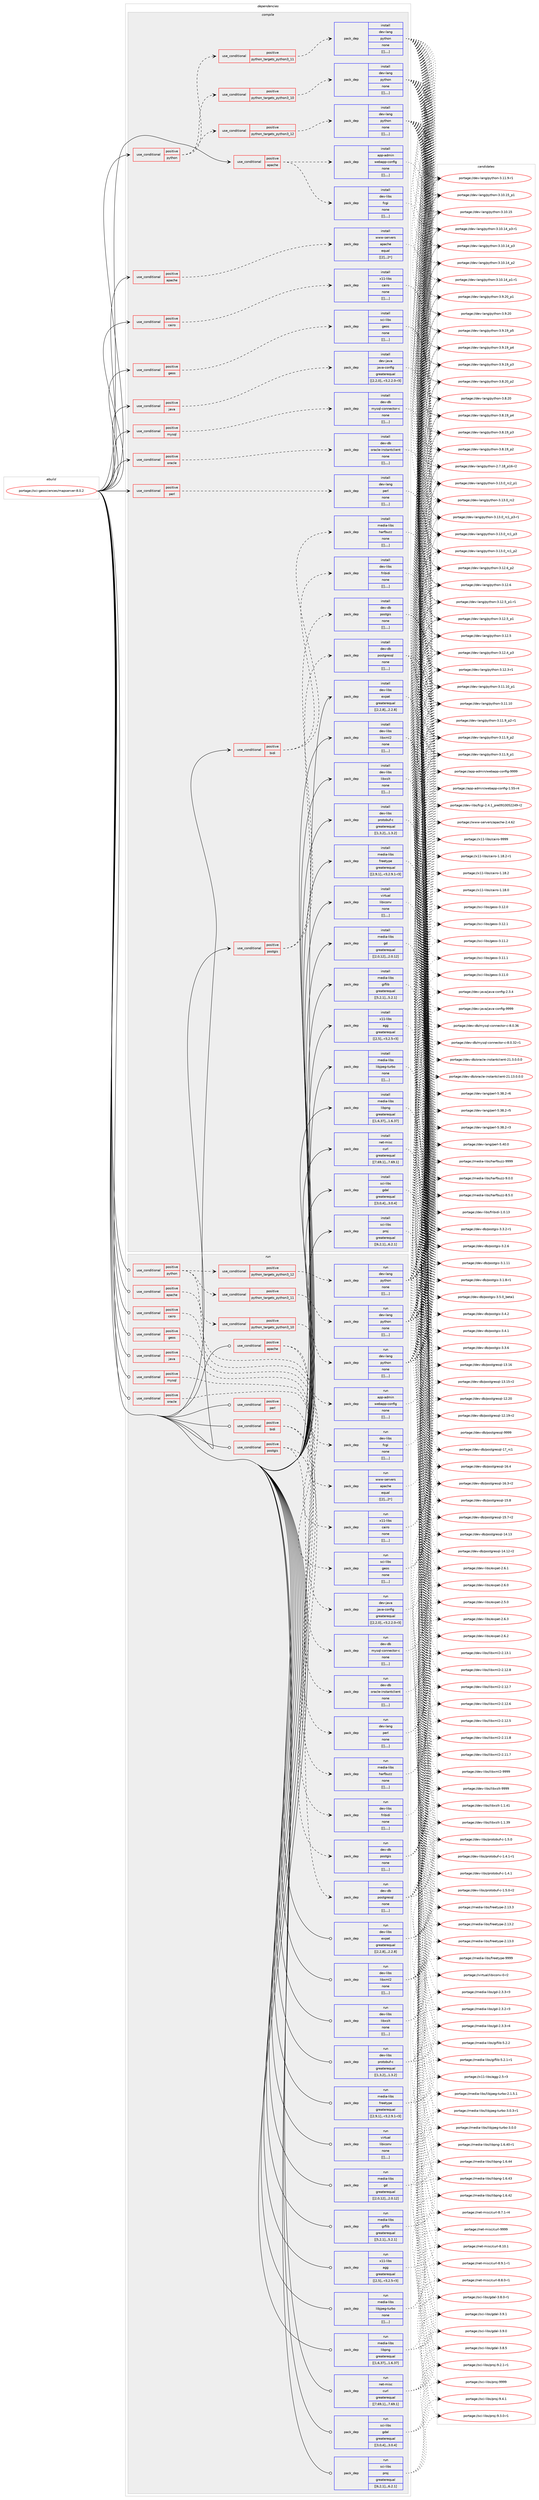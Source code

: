 digraph prolog {

# *************
# Graph options
# *************

newrank=true;
concentrate=true;
compound=true;
graph [rankdir=LR,fontname=Helvetica,fontsize=10,ranksep=1.5];#, ranksep=2.5, nodesep=0.2];
edge  [arrowhead=vee];
node  [fontname=Helvetica,fontsize=10];

# **********
# The ebuild
# **********

subgraph cluster_leftcol {
color=gray;
label=<<i>ebuild</i>>;
id [label="portage://sci-geosciences/mapserver-8.0.2", color=red, width=4, href="../sci-geosciences/mapserver-8.0.2.svg"];
}

# ****************
# The dependencies
# ****************

subgraph cluster_midcol {
color=gray;
label=<<i>dependencies</i>>;
subgraph cluster_compile {
fillcolor="#eeeeee";
style=filled;
label=<<i>compile</i>>;
subgraph cond108508 {
dependency406853 [label=<<TABLE BORDER="0" CELLBORDER="1" CELLSPACING="0" CELLPADDING="4"><TR><TD ROWSPAN="3" CELLPADDING="10">use_conditional</TD></TR><TR><TD>positive</TD></TR><TR><TD>apache</TD></TR></TABLE>>, shape=none, color=red];
subgraph pack295478 {
dependency406854 [label=<<TABLE BORDER="0" CELLBORDER="1" CELLSPACING="0" CELLPADDING="4" WIDTH="220"><TR><TD ROWSPAN="6" CELLPADDING="30">pack_dep</TD></TR><TR><TD WIDTH="110">install</TD></TR><TR><TD>app-admin</TD></TR><TR><TD>webapp-config</TD></TR><TR><TD>none</TD></TR><TR><TD>[[],,,,]</TD></TR></TABLE>>, shape=none, color=blue];
}
dependency406853:e -> dependency406854:w [weight=20,style="dashed",arrowhead="vee"];
subgraph pack295479 {
dependency406855 [label=<<TABLE BORDER="0" CELLBORDER="1" CELLSPACING="0" CELLPADDING="4" WIDTH="220"><TR><TD ROWSPAN="6" CELLPADDING="30">pack_dep</TD></TR><TR><TD WIDTH="110">install</TD></TR><TR><TD>dev-libs</TD></TR><TR><TD>fcgi</TD></TR><TR><TD>none</TD></TR><TR><TD>[[],,,,]</TD></TR></TABLE>>, shape=none, color=blue];
}
dependency406853:e -> dependency406855:w [weight=20,style="dashed",arrowhead="vee"];
}
id:e -> dependency406853:w [weight=20,style="solid",arrowhead="vee"];
subgraph cond108509 {
dependency406856 [label=<<TABLE BORDER="0" CELLBORDER="1" CELLSPACING="0" CELLPADDING="4"><TR><TD ROWSPAN="3" CELLPADDING="10">use_conditional</TD></TR><TR><TD>positive</TD></TR><TR><TD>apache</TD></TR></TABLE>>, shape=none, color=red];
subgraph pack295480 {
dependency406857 [label=<<TABLE BORDER="0" CELLBORDER="1" CELLSPACING="0" CELLPADDING="4" WIDTH="220"><TR><TD ROWSPAN="6" CELLPADDING="30">pack_dep</TD></TR><TR><TD WIDTH="110">install</TD></TR><TR><TD>www-servers</TD></TR><TR><TD>apache</TD></TR><TR><TD>equal</TD></TR><TR><TD>[[2],,,2*]</TD></TR></TABLE>>, shape=none, color=blue];
}
dependency406856:e -> dependency406857:w [weight=20,style="dashed",arrowhead="vee"];
}
id:e -> dependency406856:w [weight=20,style="solid",arrowhead="vee"];
subgraph cond108510 {
dependency406858 [label=<<TABLE BORDER="0" CELLBORDER="1" CELLSPACING="0" CELLPADDING="4"><TR><TD ROWSPAN="3" CELLPADDING="10">use_conditional</TD></TR><TR><TD>positive</TD></TR><TR><TD>bidi</TD></TR></TABLE>>, shape=none, color=red];
subgraph pack295481 {
dependency406859 [label=<<TABLE BORDER="0" CELLBORDER="1" CELLSPACING="0" CELLPADDING="4" WIDTH="220"><TR><TD ROWSPAN="6" CELLPADDING="30">pack_dep</TD></TR><TR><TD WIDTH="110">install</TD></TR><TR><TD>dev-libs</TD></TR><TR><TD>fribidi</TD></TR><TR><TD>none</TD></TR><TR><TD>[[],,,,]</TD></TR></TABLE>>, shape=none, color=blue];
}
dependency406858:e -> dependency406859:w [weight=20,style="dashed",arrowhead="vee"];
subgraph pack295482 {
dependency406860 [label=<<TABLE BORDER="0" CELLBORDER="1" CELLSPACING="0" CELLPADDING="4" WIDTH="220"><TR><TD ROWSPAN="6" CELLPADDING="30">pack_dep</TD></TR><TR><TD WIDTH="110">install</TD></TR><TR><TD>media-libs</TD></TR><TR><TD>harfbuzz</TD></TR><TR><TD>none</TD></TR><TR><TD>[[],,,,]</TD></TR></TABLE>>, shape=none, color=blue];
}
dependency406858:e -> dependency406860:w [weight=20,style="dashed",arrowhead="vee"];
}
id:e -> dependency406858:w [weight=20,style="solid",arrowhead="vee"];
subgraph cond108511 {
dependency406861 [label=<<TABLE BORDER="0" CELLBORDER="1" CELLSPACING="0" CELLPADDING="4"><TR><TD ROWSPAN="3" CELLPADDING="10">use_conditional</TD></TR><TR><TD>positive</TD></TR><TR><TD>cairo</TD></TR></TABLE>>, shape=none, color=red];
subgraph pack295483 {
dependency406862 [label=<<TABLE BORDER="0" CELLBORDER="1" CELLSPACING="0" CELLPADDING="4" WIDTH="220"><TR><TD ROWSPAN="6" CELLPADDING="30">pack_dep</TD></TR><TR><TD WIDTH="110">install</TD></TR><TR><TD>x11-libs</TD></TR><TR><TD>cairo</TD></TR><TR><TD>none</TD></TR><TR><TD>[[],,,,]</TD></TR></TABLE>>, shape=none, color=blue];
}
dependency406861:e -> dependency406862:w [weight=20,style="dashed",arrowhead="vee"];
}
id:e -> dependency406861:w [weight=20,style="solid",arrowhead="vee"];
subgraph cond108512 {
dependency406863 [label=<<TABLE BORDER="0" CELLBORDER="1" CELLSPACING="0" CELLPADDING="4"><TR><TD ROWSPAN="3" CELLPADDING="10">use_conditional</TD></TR><TR><TD>positive</TD></TR><TR><TD>geos</TD></TR></TABLE>>, shape=none, color=red];
subgraph pack295484 {
dependency406864 [label=<<TABLE BORDER="0" CELLBORDER="1" CELLSPACING="0" CELLPADDING="4" WIDTH="220"><TR><TD ROWSPAN="6" CELLPADDING="30">pack_dep</TD></TR><TR><TD WIDTH="110">install</TD></TR><TR><TD>sci-libs</TD></TR><TR><TD>geos</TD></TR><TR><TD>none</TD></TR><TR><TD>[[],,,,]</TD></TR></TABLE>>, shape=none, color=blue];
}
dependency406863:e -> dependency406864:w [weight=20,style="dashed",arrowhead="vee"];
}
id:e -> dependency406863:w [weight=20,style="solid",arrowhead="vee"];
subgraph cond108513 {
dependency406865 [label=<<TABLE BORDER="0" CELLBORDER="1" CELLSPACING="0" CELLPADDING="4"><TR><TD ROWSPAN="3" CELLPADDING="10">use_conditional</TD></TR><TR><TD>positive</TD></TR><TR><TD>java</TD></TR></TABLE>>, shape=none, color=red];
subgraph pack295485 {
dependency406866 [label=<<TABLE BORDER="0" CELLBORDER="1" CELLSPACING="0" CELLPADDING="4" WIDTH="220"><TR><TD ROWSPAN="6" CELLPADDING="30">pack_dep</TD></TR><TR><TD WIDTH="110">install</TD></TR><TR><TD>dev-java</TD></TR><TR><TD>java-config</TD></TR><TR><TD>greaterequal</TD></TR><TR><TD>[[2,2,0],,-r3,2.2.0-r3]</TD></TR></TABLE>>, shape=none, color=blue];
}
dependency406865:e -> dependency406866:w [weight=20,style="dashed",arrowhead="vee"];
}
id:e -> dependency406865:w [weight=20,style="solid",arrowhead="vee"];
subgraph cond108514 {
dependency406867 [label=<<TABLE BORDER="0" CELLBORDER="1" CELLSPACING="0" CELLPADDING="4"><TR><TD ROWSPAN="3" CELLPADDING="10">use_conditional</TD></TR><TR><TD>positive</TD></TR><TR><TD>mysql</TD></TR></TABLE>>, shape=none, color=red];
subgraph pack295486 {
dependency406868 [label=<<TABLE BORDER="0" CELLBORDER="1" CELLSPACING="0" CELLPADDING="4" WIDTH="220"><TR><TD ROWSPAN="6" CELLPADDING="30">pack_dep</TD></TR><TR><TD WIDTH="110">install</TD></TR><TR><TD>dev-db</TD></TR><TR><TD>mysql-connector-c</TD></TR><TR><TD>none</TD></TR><TR><TD>[[],,,,]</TD></TR></TABLE>>, shape=none, color=blue];
}
dependency406867:e -> dependency406868:w [weight=20,style="dashed",arrowhead="vee"];
}
id:e -> dependency406867:w [weight=20,style="solid",arrowhead="vee"];
subgraph cond108515 {
dependency406869 [label=<<TABLE BORDER="0" CELLBORDER="1" CELLSPACING="0" CELLPADDING="4"><TR><TD ROWSPAN="3" CELLPADDING="10">use_conditional</TD></TR><TR><TD>positive</TD></TR><TR><TD>oracle</TD></TR></TABLE>>, shape=none, color=red];
subgraph pack295487 {
dependency406870 [label=<<TABLE BORDER="0" CELLBORDER="1" CELLSPACING="0" CELLPADDING="4" WIDTH="220"><TR><TD ROWSPAN="6" CELLPADDING="30">pack_dep</TD></TR><TR><TD WIDTH="110">install</TD></TR><TR><TD>dev-db</TD></TR><TR><TD>oracle-instantclient</TD></TR><TR><TD>none</TD></TR><TR><TD>[[],,,,]</TD></TR></TABLE>>, shape=none, color=blue];
}
dependency406869:e -> dependency406870:w [weight=20,style="dashed",arrowhead="vee"];
}
id:e -> dependency406869:w [weight=20,style="solid",arrowhead="vee"];
subgraph cond108516 {
dependency406871 [label=<<TABLE BORDER="0" CELLBORDER="1" CELLSPACING="0" CELLPADDING="4"><TR><TD ROWSPAN="3" CELLPADDING="10">use_conditional</TD></TR><TR><TD>positive</TD></TR><TR><TD>perl</TD></TR></TABLE>>, shape=none, color=red];
subgraph pack295488 {
dependency406872 [label=<<TABLE BORDER="0" CELLBORDER="1" CELLSPACING="0" CELLPADDING="4" WIDTH="220"><TR><TD ROWSPAN="6" CELLPADDING="30">pack_dep</TD></TR><TR><TD WIDTH="110">install</TD></TR><TR><TD>dev-lang</TD></TR><TR><TD>perl</TD></TR><TR><TD>none</TD></TR><TR><TD>[[],,,,]</TD></TR></TABLE>>, shape=none, color=blue];
}
dependency406871:e -> dependency406872:w [weight=20,style="dashed",arrowhead="vee"];
}
id:e -> dependency406871:w [weight=20,style="solid",arrowhead="vee"];
subgraph cond108517 {
dependency406873 [label=<<TABLE BORDER="0" CELLBORDER="1" CELLSPACING="0" CELLPADDING="4"><TR><TD ROWSPAN="3" CELLPADDING="10">use_conditional</TD></TR><TR><TD>positive</TD></TR><TR><TD>postgis</TD></TR></TABLE>>, shape=none, color=red];
subgraph pack295489 {
dependency406874 [label=<<TABLE BORDER="0" CELLBORDER="1" CELLSPACING="0" CELLPADDING="4" WIDTH="220"><TR><TD ROWSPAN="6" CELLPADDING="30">pack_dep</TD></TR><TR><TD WIDTH="110">install</TD></TR><TR><TD>dev-db</TD></TR><TR><TD>postgis</TD></TR><TR><TD>none</TD></TR><TR><TD>[[],,,,]</TD></TR></TABLE>>, shape=none, color=blue];
}
dependency406873:e -> dependency406874:w [weight=20,style="dashed",arrowhead="vee"];
subgraph pack295490 {
dependency406875 [label=<<TABLE BORDER="0" CELLBORDER="1" CELLSPACING="0" CELLPADDING="4" WIDTH="220"><TR><TD ROWSPAN="6" CELLPADDING="30">pack_dep</TD></TR><TR><TD WIDTH="110">install</TD></TR><TR><TD>dev-db</TD></TR><TR><TD>postgresql</TD></TR><TR><TD>none</TD></TR><TR><TD>[[],,,,]</TD></TR></TABLE>>, shape=none, color=blue];
}
dependency406873:e -> dependency406875:w [weight=20,style="dashed",arrowhead="vee"];
}
id:e -> dependency406873:w [weight=20,style="solid",arrowhead="vee"];
subgraph cond108518 {
dependency406876 [label=<<TABLE BORDER="0" CELLBORDER="1" CELLSPACING="0" CELLPADDING="4"><TR><TD ROWSPAN="3" CELLPADDING="10">use_conditional</TD></TR><TR><TD>positive</TD></TR><TR><TD>python</TD></TR></TABLE>>, shape=none, color=red];
subgraph cond108519 {
dependency406877 [label=<<TABLE BORDER="0" CELLBORDER="1" CELLSPACING="0" CELLPADDING="4"><TR><TD ROWSPAN="3" CELLPADDING="10">use_conditional</TD></TR><TR><TD>positive</TD></TR><TR><TD>python_targets_python3_10</TD></TR></TABLE>>, shape=none, color=red];
subgraph pack295491 {
dependency406878 [label=<<TABLE BORDER="0" CELLBORDER="1" CELLSPACING="0" CELLPADDING="4" WIDTH="220"><TR><TD ROWSPAN="6" CELLPADDING="30">pack_dep</TD></TR><TR><TD WIDTH="110">install</TD></TR><TR><TD>dev-lang</TD></TR><TR><TD>python</TD></TR><TR><TD>none</TD></TR><TR><TD>[[],,,,]</TD></TR></TABLE>>, shape=none, color=blue];
}
dependency406877:e -> dependency406878:w [weight=20,style="dashed",arrowhead="vee"];
}
dependency406876:e -> dependency406877:w [weight=20,style="dashed",arrowhead="vee"];
subgraph cond108520 {
dependency406879 [label=<<TABLE BORDER="0" CELLBORDER="1" CELLSPACING="0" CELLPADDING="4"><TR><TD ROWSPAN="3" CELLPADDING="10">use_conditional</TD></TR><TR><TD>positive</TD></TR><TR><TD>python_targets_python3_11</TD></TR></TABLE>>, shape=none, color=red];
subgraph pack295492 {
dependency406880 [label=<<TABLE BORDER="0" CELLBORDER="1" CELLSPACING="0" CELLPADDING="4" WIDTH="220"><TR><TD ROWSPAN="6" CELLPADDING="30">pack_dep</TD></TR><TR><TD WIDTH="110">install</TD></TR><TR><TD>dev-lang</TD></TR><TR><TD>python</TD></TR><TR><TD>none</TD></TR><TR><TD>[[],,,,]</TD></TR></TABLE>>, shape=none, color=blue];
}
dependency406879:e -> dependency406880:w [weight=20,style="dashed",arrowhead="vee"];
}
dependency406876:e -> dependency406879:w [weight=20,style="dashed",arrowhead="vee"];
subgraph cond108521 {
dependency406881 [label=<<TABLE BORDER="0" CELLBORDER="1" CELLSPACING="0" CELLPADDING="4"><TR><TD ROWSPAN="3" CELLPADDING="10">use_conditional</TD></TR><TR><TD>positive</TD></TR><TR><TD>python_targets_python3_12</TD></TR></TABLE>>, shape=none, color=red];
subgraph pack295493 {
dependency406882 [label=<<TABLE BORDER="0" CELLBORDER="1" CELLSPACING="0" CELLPADDING="4" WIDTH="220"><TR><TD ROWSPAN="6" CELLPADDING="30">pack_dep</TD></TR><TR><TD WIDTH="110">install</TD></TR><TR><TD>dev-lang</TD></TR><TR><TD>python</TD></TR><TR><TD>none</TD></TR><TR><TD>[[],,,,]</TD></TR></TABLE>>, shape=none, color=blue];
}
dependency406881:e -> dependency406882:w [weight=20,style="dashed",arrowhead="vee"];
}
dependency406876:e -> dependency406881:w [weight=20,style="dashed",arrowhead="vee"];
}
id:e -> dependency406876:w [weight=20,style="solid",arrowhead="vee"];
subgraph pack295494 {
dependency406883 [label=<<TABLE BORDER="0" CELLBORDER="1" CELLSPACING="0" CELLPADDING="4" WIDTH="220"><TR><TD ROWSPAN="6" CELLPADDING="30">pack_dep</TD></TR><TR><TD WIDTH="110">install</TD></TR><TR><TD>dev-libs</TD></TR><TR><TD>expat</TD></TR><TR><TD>greaterequal</TD></TR><TR><TD>[[2,2,8],,,2.2.8]</TD></TR></TABLE>>, shape=none, color=blue];
}
id:e -> dependency406883:w [weight=20,style="solid",arrowhead="vee"];
subgraph pack295495 {
dependency406884 [label=<<TABLE BORDER="0" CELLBORDER="1" CELLSPACING="0" CELLPADDING="4" WIDTH="220"><TR><TD ROWSPAN="6" CELLPADDING="30">pack_dep</TD></TR><TR><TD WIDTH="110">install</TD></TR><TR><TD>dev-libs</TD></TR><TR><TD>libxml2</TD></TR><TR><TD>none</TD></TR><TR><TD>[[],,,,]</TD></TR></TABLE>>, shape=none, color=blue];
}
id:e -> dependency406884:w [weight=20,style="solid",arrowhead="vee"];
subgraph pack295496 {
dependency406885 [label=<<TABLE BORDER="0" CELLBORDER="1" CELLSPACING="0" CELLPADDING="4" WIDTH="220"><TR><TD ROWSPAN="6" CELLPADDING="30">pack_dep</TD></TR><TR><TD WIDTH="110">install</TD></TR><TR><TD>dev-libs</TD></TR><TR><TD>libxslt</TD></TR><TR><TD>none</TD></TR><TR><TD>[[],,,,]</TD></TR></TABLE>>, shape=none, color=blue];
}
id:e -> dependency406885:w [weight=20,style="solid",arrowhead="vee"];
subgraph pack295497 {
dependency406886 [label=<<TABLE BORDER="0" CELLBORDER="1" CELLSPACING="0" CELLPADDING="4" WIDTH="220"><TR><TD ROWSPAN="6" CELLPADDING="30">pack_dep</TD></TR><TR><TD WIDTH="110">install</TD></TR><TR><TD>dev-libs</TD></TR><TR><TD>protobuf-c</TD></TR><TR><TD>greaterequal</TD></TR><TR><TD>[[1,3,2],,,1.3.2]</TD></TR></TABLE>>, shape=none, color=blue];
}
id:e -> dependency406886:w [weight=20,style="solid",arrowhead="vee"];
subgraph pack295498 {
dependency406887 [label=<<TABLE BORDER="0" CELLBORDER="1" CELLSPACING="0" CELLPADDING="4" WIDTH="220"><TR><TD ROWSPAN="6" CELLPADDING="30">pack_dep</TD></TR><TR><TD WIDTH="110">install</TD></TR><TR><TD>media-libs</TD></TR><TR><TD>freetype</TD></TR><TR><TD>greaterequal</TD></TR><TR><TD>[[2,9,1],,-r3,2.9.1-r3]</TD></TR></TABLE>>, shape=none, color=blue];
}
id:e -> dependency406887:w [weight=20,style="solid",arrowhead="vee"];
subgraph pack295499 {
dependency406888 [label=<<TABLE BORDER="0" CELLBORDER="1" CELLSPACING="0" CELLPADDING="4" WIDTH="220"><TR><TD ROWSPAN="6" CELLPADDING="30">pack_dep</TD></TR><TR><TD WIDTH="110">install</TD></TR><TR><TD>media-libs</TD></TR><TR><TD>gd</TD></TR><TR><TD>greaterequal</TD></TR><TR><TD>[[2,0,12],,,2.0.12]</TD></TR></TABLE>>, shape=none, color=blue];
}
id:e -> dependency406888:w [weight=20,style="solid",arrowhead="vee"];
subgraph pack295500 {
dependency406889 [label=<<TABLE BORDER="0" CELLBORDER="1" CELLSPACING="0" CELLPADDING="4" WIDTH="220"><TR><TD ROWSPAN="6" CELLPADDING="30">pack_dep</TD></TR><TR><TD WIDTH="110">install</TD></TR><TR><TD>media-libs</TD></TR><TR><TD>giflib</TD></TR><TR><TD>greaterequal</TD></TR><TR><TD>[[5,2,1],,,5.2.1]</TD></TR></TABLE>>, shape=none, color=blue];
}
id:e -> dependency406889:w [weight=20,style="solid",arrowhead="vee"];
subgraph pack295501 {
dependency406890 [label=<<TABLE BORDER="0" CELLBORDER="1" CELLSPACING="0" CELLPADDING="4" WIDTH="220"><TR><TD ROWSPAN="6" CELLPADDING="30">pack_dep</TD></TR><TR><TD WIDTH="110">install</TD></TR><TR><TD>media-libs</TD></TR><TR><TD>libjpeg-turbo</TD></TR><TR><TD>none</TD></TR><TR><TD>[[],,,,]</TD></TR></TABLE>>, shape=none, color=blue];
}
id:e -> dependency406890:w [weight=20,style="solid",arrowhead="vee"];
subgraph pack295502 {
dependency406891 [label=<<TABLE BORDER="0" CELLBORDER="1" CELLSPACING="0" CELLPADDING="4" WIDTH="220"><TR><TD ROWSPAN="6" CELLPADDING="30">pack_dep</TD></TR><TR><TD WIDTH="110">install</TD></TR><TR><TD>media-libs</TD></TR><TR><TD>libpng</TD></TR><TR><TD>greaterequal</TD></TR><TR><TD>[[1,6,37],,,1.6.37]</TD></TR></TABLE>>, shape=none, color=blue];
}
id:e -> dependency406891:w [weight=20,style="solid",arrowhead="vee"];
subgraph pack295503 {
dependency406892 [label=<<TABLE BORDER="0" CELLBORDER="1" CELLSPACING="0" CELLPADDING="4" WIDTH="220"><TR><TD ROWSPAN="6" CELLPADDING="30">pack_dep</TD></TR><TR><TD WIDTH="110">install</TD></TR><TR><TD>net-misc</TD></TR><TR><TD>curl</TD></TR><TR><TD>greaterequal</TD></TR><TR><TD>[[7,69,1],,,7.69.1]</TD></TR></TABLE>>, shape=none, color=blue];
}
id:e -> dependency406892:w [weight=20,style="solid",arrowhead="vee"];
subgraph pack295504 {
dependency406893 [label=<<TABLE BORDER="0" CELLBORDER="1" CELLSPACING="0" CELLPADDING="4" WIDTH="220"><TR><TD ROWSPAN="6" CELLPADDING="30">pack_dep</TD></TR><TR><TD WIDTH="110">install</TD></TR><TR><TD>sci-libs</TD></TR><TR><TD>gdal</TD></TR><TR><TD>greaterequal</TD></TR><TR><TD>[[3,0,4],,,3.0.4]</TD></TR></TABLE>>, shape=none, color=blue];
}
id:e -> dependency406893:w [weight=20,style="solid",arrowhead="vee"];
subgraph pack295505 {
dependency406894 [label=<<TABLE BORDER="0" CELLBORDER="1" CELLSPACING="0" CELLPADDING="4" WIDTH="220"><TR><TD ROWSPAN="6" CELLPADDING="30">pack_dep</TD></TR><TR><TD WIDTH="110">install</TD></TR><TR><TD>sci-libs</TD></TR><TR><TD>proj</TD></TR><TR><TD>greaterequal</TD></TR><TR><TD>[[6,2,1],,,6.2.1]</TD></TR></TABLE>>, shape=none, color=blue];
}
id:e -> dependency406894:w [weight=20,style="solid",arrowhead="vee"];
subgraph pack295506 {
dependency406895 [label=<<TABLE BORDER="0" CELLBORDER="1" CELLSPACING="0" CELLPADDING="4" WIDTH="220"><TR><TD ROWSPAN="6" CELLPADDING="30">pack_dep</TD></TR><TR><TD WIDTH="110">install</TD></TR><TR><TD>virtual</TD></TR><TR><TD>libiconv</TD></TR><TR><TD>none</TD></TR><TR><TD>[[],,,,]</TD></TR></TABLE>>, shape=none, color=blue];
}
id:e -> dependency406895:w [weight=20,style="solid",arrowhead="vee"];
subgraph pack295507 {
dependency406896 [label=<<TABLE BORDER="0" CELLBORDER="1" CELLSPACING="0" CELLPADDING="4" WIDTH="220"><TR><TD ROWSPAN="6" CELLPADDING="30">pack_dep</TD></TR><TR><TD WIDTH="110">install</TD></TR><TR><TD>x11-libs</TD></TR><TR><TD>agg</TD></TR><TR><TD>greaterequal</TD></TR><TR><TD>[[2,5],,-r3,2.5-r3]</TD></TR></TABLE>>, shape=none, color=blue];
}
id:e -> dependency406896:w [weight=20,style="solid",arrowhead="vee"];
}
subgraph cluster_compileandrun {
fillcolor="#eeeeee";
style=filled;
label=<<i>compile and run</i>>;
}
subgraph cluster_run {
fillcolor="#eeeeee";
style=filled;
label=<<i>run</i>>;
subgraph cond108522 {
dependency406897 [label=<<TABLE BORDER="0" CELLBORDER="1" CELLSPACING="0" CELLPADDING="4"><TR><TD ROWSPAN="3" CELLPADDING="10">use_conditional</TD></TR><TR><TD>positive</TD></TR><TR><TD>apache</TD></TR></TABLE>>, shape=none, color=red];
subgraph pack295508 {
dependency406898 [label=<<TABLE BORDER="0" CELLBORDER="1" CELLSPACING="0" CELLPADDING="4" WIDTH="220"><TR><TD ROWSPAN="6" CELLPADDING="30">pack_dep</TD></TR><TR><TD WIDTH="110">run</TD></TR><TR><TD>app-admin</TD></TR><TR><TD>webapp-config</TD></TR><TR><TD>none</TD></TR><TR><TD>[[],,,,]</TD></TR></TABLE>>, shape=none, color=blue];
}
dependency406897:e -> dependency406898:w [weight=20,style="dashed",arrowhead="vee"];
subgraph pack295509 {
dependency406899 [label=<<TABLE BORDER="0" CELLBORDER="1" CELLSPACING="0" CELLPADDING="4" WIDTH="220"><TR><TD ROWSPAN="6" CELLPADDING="30">pack_dep</TD></TR><TR><TD WIDTH="110">run</TD></TR><TR><TD>dev-libs</TD></TR><TR><TD>fcgi</TD></TR><TR><TD>none</TD></TR><TR><TD>[[],,,,]</TD></TR></TABLE>>, shape=none, color=blue];
}
dependency406897:e -> dependency406899:w [weight=20,style="dashed",arrowhead="vee"];
}
id:e -> dependency406897:w [weight=20,style="solid",arrowhead="odot"];
subgraph cond108523 {
dependency406900 [label=<<TABLE BORDER="0" CELLBORDER="1" CELLSPACING="0" CELLPADDING="4"><TR><TD ROWSPAN="3" CELLPADDING="10">use_conditional</TD></TR><TR><TD>positive</TD></TR><TR><TD>apache</TD></TR></TABLE>>, shape=none, color=red];
subgraph pack295510 {
dependency406901 [label=<<TABLE BORDER="0" CELLBORDER="1" CELLSPACING="0" CELLPADDING="4" WIDTH="220"><TR><TD ROWSPAN="6" CELLPADDING="30">pack_dep</TD></TR><TR><TD WIDTH="110">run</TD></TR><TR><TD>www-servers</TD></TR><TR><TD>apache</TD></TR><TR><TD>equal</TD></TR><TR><TD>[[2],,,2*]</TD></TR></TABLE>>, shape=none, color=blue];
}
dependency406900:e -> dependency406901:w [weight=20,style="dashed",arrowhead="vee"];
}
id:e -> dependency406900:w [weight=20,style="solid",arrowhead="odot"];
subgraph cond108524 {
dependency406902 [label=<<TABLE BORDER="0" CELLBORDER="1" CELLSPACING="0" CELLPADDING="4"><TR><TD ROWSPAN="3" CELLPADDING="10">use_conditional</TD></TR><TR><TD>positive</TD></TR><TR><TD>bidi</TD></TR></TABLE>>, shape=none, color=red];
subgraph pack295511 {
dependency406903 [label=<<TABLE BORDER="0" CELLBORDER="1" CELLSPACING="0" CELLPADDING="4" WIDTH="220"><TR><TD ROWSPAN="6" CELLPADDING="30">pack_dep</TD></TR><TR><TD WIDTH="110">run</TD></TR><TR><TD>dev-libs</TD></TR><TR><TD>fribidi</TD></TR><TR><TD>none</TD></TR><TR><TD>[[],,,,]</TD></TR></TABLE>>, shape=none, color=blue];
}
dependency406902:e -> dependency406903:w [weight=20,style="dashed",arrowhead="vee"];
subgraph pack295512 {
dependency406904 [label=<<TABLE BORDER="0" CELLBORDER="1" CELLSPACING="0" CELLPADDING="4" WIDTH="220"><TR><TD ROWSPAN="6" CELLPADDING="30">pack_dep</TD></TR><TR><TD WIDTH="110">run</TD></TR><TR><TD>media-libs</TD></TR><TR><TD>harfbuzz</TD></TR><TR><TD>none</TD></TR><TR><TD>[[],,,,]</TD></TR></TABLE>>, shape=none, color=blue];
}
dependency406902:e -> dependency406904:w [weight=20,style="dashed",arrowhead="vee"];
}
id:e -> dependency406902:w [weight=20,style="solid",arrowhead="odot"];
subgraph cond108525 {
dependency406905 [label=<<TABLE BORDER="0" CELLBORDER="1" CELLSPACING="0" CELLPADDING="4"><TR><TD ROWSPAN="3" CELLPADDING="10">use_conditional</TD></TR><TR><TD>positive</TD></TR><TR><TD>cairo</TD></TR></TABLE>>, shape=none, color=red];
subgraph pack295513 {
dependency406906 [label=<<TABLE BORDER="0" CELLBORDER="1" CELLSPACING="0" CELLPADDING="4" WIDTH="220"><TR><TD ROWSPAN="6" CELLPADDING="30">pack_dep</TD></TR><TR><TD WIDTH="110">run</TD></TR><TR><TD>x11-libs</TD></TR><TR><TD>cairo</TD></TR><TR><TD>none</TD></TR><TR><TD>[[],,,,]</TD></TR></TABLE>>, shape=none, color=blue];
}
dependency406905:e -> dependency406906:w [weight=20,style="dashed",arrowhead="vee"];
}
id:e -> dependency406905:w [weight=20,style="solid",arrowhead="odot"];
subgraph cond108526 {
dependency406907 [label=<<TABLE BORDER="0" CELLBORDER="1" CELLSPACING="0" CELLPADDING="4"><TR><TD ROWSPAN="3" CELLPADDING="10">use_conditional</TD></TR><TR><TD>positive</TD></TR><TR><TD>geos</TD></TR></TABLE>>, shape=none, color=red];
subgraph pack295514 {
dependency406908 [label=<<TABLE BORDER="0" CELLBORDER="1" CELLSPACING="0" CELLPADDING="4" WIDTH="220"><TR><TD ROWSPAN="6" CELLPADDING="30">pack_dep</TD></TR><TR><TD WIDTH="110">run</TD></TR><TR><TD>sci-libs</TD></TR><TR><TD>geos</TD></TR><TR><TD>none</TD></TR><TR><TD>[[],,,,]</TD></TR></TABLE>>, shape=none, color=blue];
}
dependency406907:e -> dependency406908:w [weight=20,style="dashed",arrowhead="vee"];
}
id:e -> dependency406907:w [weight=20,style="solid",arrowhead="odot"];
subgraph cond108527 {
dependency406909 [label=<<TABLE BORDER="0" CELLBORDER="1" CELLSPACING="0" CELLPADDING="4"><TR><TD ROWSPAN="3" CELLPADDING="10">use_conditional</TD></TR><TR><TD>positive</TD></TR><TR><TD>java</TD></TR></TABLE>>, shape=none, color=red];
subgraph pack295515 {
dependency406910 [label=<<TABLE BORDER="0" CELLBORDER="1" CELLSPACING="0" CELLPADDING="4" WIDTH="220"><TR><TD ROWSPAN="6" CELLPADDING="30">pack_dep</TD></TR><TR><TD WIDTH="110">run</TD></TR><TR><TD>dev-java</TD></TR><TR><TD>java-config</TD></TR><TR><TD>greaterequal</TD></TR><TR><TD>[[2,2,0],,-r3,2.2.0-r3]</TD></TR></TABLE>>, shape=none, color=blue];
}
dependency406909:e -> dependency406910:w [weight=20,style="dashed",arrowhead="vee"];
}
id:e -> dependency406909:w [weight=20,style="solid",arrowhead="odot"];
subgraph cond108528 {
dependency406911 [label=<<TABLE BORDER="0" CELLBORDER="1" CELLSPACING="0" CELLPADDING="4"><TR><TD ROWSPAN="3" CELLPADDING="10">use_conditional</TD></TR><TR><TD>positive</TD></TR><TR><TD>mysql</TD></TR></TABLE>>, shape=none, color=red];
subgraph pack295516 {
dependency406912 [label=<<TABLE BORDER="0" CELLBORDER="1" CELLSPACING="0" CELLPADDING="4" WIDTH="220"><TR><TD ROWSPAN="6" CELLPADDING="30">pack_dep</TD></TR><TR><TD WIDTH="110">run</TD></TR><TR><TD>dev-db</TD></TR><TR><TD>mysql-connector-c</TD></TR><TR><TD>none</TD></TR><TR><TD>[[],,,,]</TD></TR></TABLE>>, shape=none, color=blue];
}
dependency406911:e -> dependency406912:w [weight=20,style="dashed",arrowhead="vee"];
}
id:e -> dependency406911:w [weight=20,style="solid",arrowhead="odot"];
subgraph cond108529 {
dependency406913 [label=<<TABLE BORDER="0" CELLBORDER="1" CELLSPACING="0" CELLPADDING="4"><TR><TD ROWSPAN="3" CELLPADDING="10">use_conditional</TD></TR><TR><TD>positive</TD></TR><TR><TD>oracle</TD></TR></TABLE>>, shape=none, color=red];
subgraph pack295517 {
dependency406914 [label=<<TABLE BORDER="0" CELLBORDER="1" CELLSPACING="0" CELLPADDING="4" WIDTH="220"><TR><TD ROWSPAN="6" CELLPADDING="30">pack_dep</TD></TR><TR><TD WIDTH="110">run</TD></TR><TR><TD>dev-db</TD></TR><TR><TD>oracle-instantclient</TD></TR><TR><TD>none</TD></TR><TR><TD>[[],,,,]</TD></TR></TABLE>>, shape=none, color=blue];
}
dependency406913:e -> dependency406914:w [weight=20,style="dashed",arrowhead="vee"];
}
id:e -> dependency406913:w [weight=20,style="solid",arrowhead="odot"];
subgraph cond108530 {
dependency406915 [label=<<TABLE BORDER="0" CELLBORDER="1" CELLSPACING="0" CELLPADDING="4"><TR><TD ROWSPAN="3" CELLPADDING="10">use_conditional</TD></TR><TR><TD>positive</TD></TR><TR><TD>perl</TD></TR></TABLE>>, shape=none, color=red];
subgraph pack295518 {
dependency406916 [label=<<TABLE BORDER="0" CELLBORDER="1" CELLSPACING="0" CELLPADDING="4" WIDTH="220"><TR><TD ROWSPAN="6" CELLPADDING="30">pack_dep</TD></TR><TR><TD WIDTH="110">run</TD></TR><TR><TD>dev-lang</TD></TR><TR><TD>perl</TD></TR><TR><TD>none</TD></TR><TR><TD>[[],,,,]</TD></TR></TABLE>>, shape=none, color=blue];
}
dependency406915:e -> dependency406916:w [weight=20,style="dashed",arrowhead="vee"];
}
id:e -> dependency406915:w [weight=20,style="solid",arrowhead="odot"];
subgraph cond108531 {
dependency406917 [label=<<TABLE BORDER="0" CELLBORDER="1" CELLSPACING="0" CELLPADDING="4"><TR><TD ROWSPAN="3" CELLPADDING="10">use_conditional</TD></TR><TR><TD>positive</TD></TR><TR><TD>postgis</TD></TR></TABLE>>, shape=none, color=red];
subgraph pack295519 {
dependency406918 [label=<<TABLE BORDER="0" CELLBORDER="1" CELLSPACING="0" CELLPADDING="4" WIDTH="220"><TR><TD ROWSPAN="6" CELLPADDING="30">pack_dep</TD></TR><TR><TD WIDTH="110">run</TD></TR><TR><TD>dev-db</TD></TR><TR><TD>postgis</TD></TR><TR><TD>none</TD></TR><TR><TD>[[],,,,]</TD></TR></TABLE>>, shape=none, color=blue];
}
dependency406917:e -> dependency406918:w [weight=20,style="dashed",arrowhead="vee"];
subgraph pack295520 {
dependency406919 [label=<<TABLE BORDER="0" CELLBORDER="1" CELLSPACING="0" CELLPADDING="4" WIDTH="220"><TR><TD ROWSPAN="6" CELLPADDING="30">pack_dep</TD></TR><TR><TD WIDTH="110">run</TD></TR><TR><TD>dev-db</TD></TR><TR><TD>postgresql</TD></TR><TR><TD>none</TD></TR><TR><TD>[[],,,,]</TD></TR></TABLE>>, shape=none, color=blue];
}
dependency406917:e -> dependency406919:w [weight=20,style="dashed",arrowhead="vee"];
}
id:e -> dependency406917:w [weight=20,style="solid",arrowhead="odot"];
subgraph cond108532 {
dependency406920 [label=<<TABLE BORDER="0" CELLBORDER="1" CELLSPACING="0" CELLPADDING="4"><TR><TD ROWSPAN="3" CELLPADDING="10">use_conditional</TD></TR><TR><TD>positive</TD></TR><TR><TD>python</TD></TR></TABLE>>, shape=none, color=red];
subgraph cond108533 {
dependency406921 [label=<<TABLE BORDER="0" CELLBORDER="1" CELLSPACING="0" CELLPADDING="4"><TR><TD ROWSPAN="3" CELLPADDING="10">use_conditional</TD></TR><TR><TD>positive</TD></TR><TR><TD>python_targets_python3_10</TD></TR></TABLE>>, shape=none, color=red];
subgraph pack295521 {
dependency406922 [label=<<TABLE BORDER="0" CELLBORDER="1" CELLSPACING="0" CELLPADDING="4" WIDTH="220"><TR><TD ROWSPAN="6" CELLPADDING="30">pack_dep</TD></TR><TR><TD WIDTH="110">run</TD></TR><TR><TD>dev-lang</TD></TR><TR><TD>python</TD></TR><TR><TD>none</TD></TR><TR><TD>[[],,,,]</TD></TR></TABLE>>, shape=none, color=blue];
}
dependency406921:e -> dependency406922:w [weight=20,style="dashed",arrowhead="vee"];
}
dependency406920:e -> dependency406921:w [weight=20,style="dashed",arrowhead="vee"];
subgraph cond108534 {
dependency406923 [label=<<TABLE BORDER="0" CELLBORDER="1" CELLSPACING="0" CELLPADDING="4"><TR><TD ROWSPAN="3" CELLPADDING="10">use_conditional</TD></TR><TR><TD>positive</TD></TR><TR><TD>python_targets_python3_11</TD></TR></TABLE>>, shape=none, color=red];
subgraph pack295522 {
dependency406924 [label=<<TABLE BORDER="0" CELLBORDER="1" CELLSPACING="0" CELLPADDING="4" WIDTH="220"><TR><TD ROWSPAN="6" CELLPADDING="30">pack_dep</TD></TR><TR><TD WIDTH="110">run</TD></TR><TR><TD>dev-lang</TD></TR><TR><TD>python</TD></TR><TR><TD>none</TD></TR><TR><TD>[[],,,,]</TD></TR></TABLE>>, shape=none, color=blue];
}
dependency406923:e -> dependency406924:w [weight=20,style="dashed",arrowhead="vee"];
}
dependency406920:e -> dependency406923:w [weight=20,style="dashed",arrowhead="vee"];
subgraph cond108535 {
dependency406925 [label=<<TABLE BORDER="0" CELLBORDER="1" CELLSPACING="0" CELLPADDING="4"><TR><TD ROWSPAN="3" CELLPADDING="10">use_conditional</TD></TR><TR><TD>positive</TD></TR><TR><TD>python_targets_python3_12</TD></TR></TABLE>>, shape=none, color=red];
subgraph pack295523 {
dependency406926 [label=<<TABLE BORDER="0" CELLBORDER="1" CELLSPACING="0" CELLPADDING="4" WIDTH="220"><TR><TD ROWSPAN="6" CELLPADDING="30">pack_dep</TD></TR><TR><TD WIDTH="110">run</TD></TR><TR><TD>dev-lang</TD></TR><TR><TD>python</TD></TR><TR><TD>none</TD></TR><TR><TD>[[],,,,]</TD></TR></TABLE>>, shape=none, color=blue];
}
dependency406925:e -> dependency406926:w [weight=20,style="dashed",arrowhead="vee"];
}
dependency406920:e -> dependency406925:w [weight=20,style="dashed",arrowhead="vee"];
}
id:e -> dependency406920:w [weight=20,style="solid",arrowhead="odot"];
subgraph pack295524 {
dependency406927 [label=<<TABLE BORDER="0" CELLBORDER="1" CELLSPACING="0" CELLPADDING="4" WIDTH="220"><TR><TD ROWSPAN="6" CELLPADDING="30">pack_dep</TD></TR><TR><TD WIDTH="110">run</TD></TR><TR><TD>dev-libs</TD></TR><TR><TD>expat</TD></TR><TR><TD>greaterequal</TD></TR><TR><TD>[[2,2,8],,,2.2.8]</TD></TR></TABLE>>, shape=none, color=blue];
}
id:e -> dependency406927:w [weight=20,style="solid",arrowhead="odot"];
subgraph pack295525 {
dependency406928 [label=<<TABLE BORDER="0" CELLBORDER="1" CELLSPACING="0" CELLPADDING="4" WIDTH="220"><TR><TD ROWSPAN="6" CELLPADDING="30">pack_dep</TD></TR><TR><TD WIDTH="110">run</TD></TR><TR><TD>dev-libs</TD></TR><TR><TD>libxml2</TD></TR><TR><TD>none</TD></TR><TR><TD>[[],,,,]</TD></TR></TABLE>>, shape=none, color=blue];
}
id:e -> dependency406928:w [weight=20,style="solid",arrowhead="odot"];
subgraph pack295526 {
dependency406929 [label=<<TABLE BORDER="0" CELLBORDER="1" CELLSPACING="0" CELLPADDING="4" WIDTH="220"><TR><TD ROWSPAN="6" CELLPADDING="30">pack_dep</TD></TR><TR><TD WIDTH="110">run</TD></TR><TR><TD>dev-libs</TD></TR><TR><TD>libxslt</TD></TR><TR><TD>none</TD></TR><TR><TD>[[],,,,]</TD></TR></TABLE>>, shape=none, color=blue];
}
id:e -> dependency406929:w [weight=20,style="solid",arrowhead="odot"];
subgraph pack295527 {
dependency406930 [label=<<TABLE BORDER="0" CELLBORDER="1" CELLSPACING="0" CELLPADDING="4" WIDTH="220"><TR><TD ROWSPAN="6" CELLPADDING="30">pack_dep</TD></TR><TR><TD WIDTH="110">run</TD></TR><TR><TD>dev-libs</TD></TR><TR><TD>protobuf-c</TD></TR><TR><TD>greaterequal</TD></TR><TR><TD>[[1,3,2],,,1.3.2]</TD></TR></TABLE>>, shape=none, color=blue];
}
id:e -> dependency406930:w [weight=20,style="solid",arrowhead="odot"];
subgraph pack295528 {
dependency406931 [label=<<TABLE BORDER="0" CELLBORDER="1" CELLSPACING="0" CELLPADDING="4" WIDTH="220"><TR><TD ROWSPAN="6" CELLPADDING="30">pack_dep</TD></TR><TR><TD WIDTH="110">run</TD></TR><TR><TD>media-libs</TD></TR><TR><TD>freetype</TD></TR><TR><TD>greaterequal</TD></TR><TR><TD>[[2,9,1],,-r3,2.9.1-r3]</TD></TR></TABLE>>, shape=none, color=blue];
}
id:e -> dependency406931:w [weight=20,style="solid",arrowhead="odot"];
subgraph pack295529 {
dependency406932 [label=<<TABLE BORDER="0" CELLBORDER="1" CELLSPACING="0" CELLPADDING="4" WIDTH="220"><TR><TD ROWSPAN="6" CELLPADDING="30">pack_dep</TD></TR><TR><TD WIDTH="110">run</TD></TR><TR><TD>media-libs</TD></TR><TR><TD>gd</TD></TR><TR><TD>greaterequal</TD></TR><TR><TD>[[2,0,12],,,2.0.12]</TD></TR></TABLE>>, shape=none, color=blue];
}
id:e -> dependency406932:w [weight=20,style="solid",arrowhead="odot"];
subgraph pack295530 {
dependency406933 [label=<<TABLE BORDER="0" CELLBORDER="1" CELLSPACING="0" CELLPADDING="4" WIDTH="220"><TR><TD ROWSPAN="6" CELLPADDING="30">pack_dep</TD></TR><TR><TD WIDTH="110">run</TD></TR><TR><TD>media-libs</TD></TR><TR><TD>giflib</TD></TR><TR><TD>greaterequal</TD></TR><TR><TD>[[5,2,1],,,5.2.1]</TD></TR></TABLE>>, shape=none, color=blue];
}
id:e -> dependency406933:w [weight=20,style="solid",arrowhead="odot"];
subgraph pack295531 {
dependency406934 [label=<<TABLE BORDER="0" CELLBORDER="1" CELLSPACING="0" CELLPADDING="4" WIDTH="220"><TR><TD ROWSPAN="6" CELLPADDING="30">pack_dep</TD></TR><TR><TD WIDTH="110">run</TD></TR><TR><TD>media-libs</TD></TR><TR><TD>libjpeg-turbo</TD></TR><TR><TD>none</TD></TR><TR><TD>[[],,,,]</TD></TR></TABLE>>, shape=none, color=blue];
}
id:e -> dependency406934:w [weight=20,style="solid",arrowhead="odot"];
subgraph pack295532 {
dependency406935 [label=<<TABLE BORDER="0" CELLBORDER="1" CELLSPACING="0" CELLPADDING="4" WIDTH="220"><TR><TD ROWSPAN="6" CELLPADDING="30">pack_dep</TD></TR><TR><TD WIDTH="110">run</TD></TR><TR><TD>media-libs</TD></TR><TR><TD>libpng</TD></TR><TR><TD>greaterequal</TD></TR><TR><TD>[[1,6,37],,,1.6.37]</TD></TR></TABLE>>, shape=none, color=blue];
}
id:e -> dependency406935:w [weight=20,style="solid",arrowhead="odot"];
subgraph pack295533 {
dependency406936 [label=<<TABLE BORDER="0" CELLBORDER="1" CELLSPACING="0" CELLPADDING="4" WIDTH="220"><TR><TD ROWSPAN="6" CELLPADDING="30">pack_dep</TD></TR><TR><TD WIDTH="110">run</TD></TR><TR><TD>net-misc</TD></TR><TR><TD>curl</TD></TR><TR><TD>greaterequal</TD></TR><TR><TD>[[7,69,1],,,7.69.1]</TD></TR></TABLE>>, shape=none, color=blue];
}
id:e -> dependency406936:w [weight=20,style="solid",arrowhead="odot"];
subgraph pack295534 {
dependency406937 [label=<<TABLE BORDER="0" CELLBORDER="1" CELLSPACING="0" CELLPADDING="4" WIDTH="220"><TR><TD ROWSPAN="6" CELLPADDING="30">pack_dep</TD></TR><TR><TD WIDTH="110">run</TD></TR><TR><TD>sci-libs</TD></TR><TR><TD>gdal</TD></TR><TR><TD>greaterequal</TD></TR><TR><TD>[[3,0,4],,,3.0.4]</TD></TR></TABLE>>, shape=none, color=blue];
}
id:e -> dependency406937:w [weight=20,style="solid",arrowhead="odot"];
subgraph pack295535 {
dependency406938 [label=<<TABLE BORDER="0" CELLBORDER="1" CELLSPACING="0" CELLPADDING="4" WIDTH="220"><TR><TD ROWSPAN="6" CELLPADDING="30">pack_dep</TD></TR><TR><TD WIDTH="110">run</TD></TR><TR><TD>sci-libs</TD></TR><TR><TD>proj</TD></TR><TR><TD>greaterequal</TD></TR><TR><TD>[[6,2,1],,,6.2.1]</TD></TR></TABLE>>, shape=none, color=blue];
}
id:e -> dependency406938:w [weight=20,style="solid",arrowhead="odot"];
subgraph pack295536 {
dependency406939 [label=<<TABLE BORDER="0" CELLBORDER="1" CELLSPACING="0" CELLPADDING="4" WIDTH="220"><TR><TD ROWSPAN="6" CELLPADDING="30">pack_dep</TD></TR><TR><TD WIDTH="110">run</TD></TR><TR><TD>virtual</TD></TR><TR><TD>libiconv</TD></TR><TR><TD>none</TD></TR><TR><TD>[[],,,,]</TD></TR></TABLE>>, shape=none, color=blue];
}
id:e -> dependency406939:w [weight=20,style="solid",arrowhead="odot"];
subgraph pack295537 {
dependency406940 [label=<<TABLE BORDER="0" CELLBORDER="1" CELLSPACING="0" CELLPADDING="4" WIDTH="220"><TR><TD ROWSPAN="6" CELLPADDING="30">pack_dep</TD></TR><TR><TD WIDTH="110">run</TD></TR><TR><TD>x11-libs</TD></TR><TR><TD>agg</TD></TR><TR><TD>greaterequal</TD></TR><TR><TD>[[2,5],,-r3,2.5-r3]</TD></TR></TABLE>>, shape=none, color=blue];
}
id:e -> dependency406940:w [weight=20,style="solid",arrowhead="odot"];
}
}

# **************
# The candidates
# **************

subgraph cluster_choices {
rank=same;
color=gray;
label=<<i>candidates</i>>;

subgraph choice295478 {
color=black;
nodesep=1;
choice97112112459710010910511047119101989711211245991111101021051034557575757 [label="portage://app-admin/webapp-config-9999", color=red, width=4,href="../app-admin/webapp-config-9999.svg"];
choice971121124597100109105110471191019897112112459911111010210510345494653534511452 [label="portage://app-admin/webapp-config-1.55-r4", color=red, width=4,href="../app-admin/webapp-config-1.55-r4.svg"];
dependency406854:e -> choice97112112459710010910511047119101989711211245991111101021051034557575757:w [style=dotted,weight="100"];
dependency406854:e -> choice971121124597100109105110471191019897112112459911111010210510345494653534511452:w [style=dotted,weight="100"];
}
subgraph choice295479 {
color=black;
nodesep=1;
choice1001011184510810598115471029910310545504652464995112114101485749484853505052574511450 [label="portage://dev-libs/fcgi-2.4.1_pre0910052249-r2", color=red, width=4,href="../dev-libs/fcgi-2.4.1_pre0910052249-r2.svg"];
dependency406855:e -> choice1001011184510810598115471029910310545504652464995112114101485749484853505052574511450:w [style=dotted,weight="100"];
}
subgraph choice295480 {
color=black;
nodesep=1;
choice119119119451151011141181011141154797112979910410145504652465450 [label="portage://www-servers/apache-2.4.62", color=red, width=4,href="../www-servers/apache-2.4.62.svg"];
dependency406857:e -> choice119119119451151011141181011141154797112979910410145504652465450:w [style=dotted,weight="100"];
}
subgraph choice295481 {
color=black;
nodesep=1;
choice1001011184510810598115471021141059810510010545494648464951 [label="portage://dev-libs/fribidi-1.0.13", color=red, width=4,href="../dev-libs/fribidi-1.0.13.svg"];
dependency406859:e -> choice1001011184510810598115471021141059810510010545494648464951:w [style=dotted,weight="100"];
}
subgraph choice295482 {
color=black;
nodesep=1;
choice1091011001059745108105981154710497114102981171221224557575757 [label="portage://media-libs/harfbuzz-9999", color=red, width=4,href="../media-libs/harfbuzz-9999.svg"];
choice109101100105974510810598115471049711410298117122122455746484648 [label="portage://media-libs/harfbuzz-9.0.0", color=red, width=4,href="../media-libs/harfbuzz-9.0.0.svg"];
choice109101100105974510810598115471049711410298117122122455646534648 [label="portage://media-libs/harfbuzz-8.5.0", color=red, width=4,href="../media-libs/harfbuzz-8.5.0.svg"];
dependency406860:e -> choice1091011001059745108105981154710497114102981171221224557575757:w [style=dotted,weight="100"];
dependency406860:e -> choice109101100105974510810598115471049711410298117122122455746484648:w [style=dotted,weight="100"];
dependency406860:e -> choice109101100105974510810598115471049711410298117122122455646534648:w [style=dotted,weight="100"];
}
subgraph choice295483 {
color=black;
nodesep=1;
choice120494945108105981154799971051141114557575757 [label="portage://x11-libs/cairo-9999", color=red, width=4,href="../x11-libs/cairo-9999.svg"];
choice12049494510810598115479997105114111454946495646504511449 [label="portage://x11-libs/cairo-1.18.2-r1", color=red, width=4,href="../x11-libs/cairo-1.18.2-r1.svg"];
choice1204949451081059811547999710511411145494649564650 [label="portage://x11-libs/cairo-1.18.2", color=red, width=4,href="../x11-libs/cairo-1.18.2.svg"];
choice1204949451081059811547999710511411145494649564648 [label="portage://x11-libs/cairo-1.18.0", color=red, width=4,href="../x11-libs/cairo-1.18.0.svg"];
dependency406862:e -> choice120494945108105981154799971051141114557575757:w [style=dotted,weight="100"];
dependency406862:e -> choice12049494510810598115479997105114111454946495646504511449:w [style=dotted,weight="100"];
dependency406862:e -> choice1204949451081059811547999710511411145494649564650:w [style=dotted,weight="100"];
dependency406862:e -> choice1204949451081059811547999710511411145494649564648:w [style=dotted,weight="100"];
}
subgraph choice295484 {
color=black;
nodesep=1;
choice1159910545108105981154710310111111545514649504649 [label="portage://sci-libs/geos-3.12.1", color=red, width=4,href="../sci-libs/geos-3.12.1.svg"];
choice1159910545108105981154710310111111545514649504648 [label="portage://sci-libs/geos-3.12.0", color=red, width=4,href="../sci-libs/geos-3.12.0.svg"];
choice1159910545108105981154710310111111545514649494650 [label="portage://sci-libs/geos-3.11.2", color=red, width=4,href="../sci-libs/geos-3.11.2.svg"];
choice1159910545108105981154710310111111545514649494649 [label="portage://sci-libs/geos-3.11.1", color=red, width=4,href="../sci-libs/geos-3.11.1.svg"];
choice1159910545108105981154710310111111545514649494648 [label="portage://sci-libs/geos-3.11.0", color=red, width=4,href="../sci-libs/geos-3.11.0.svg"];
dependency406864:e -> choice1159910545108105981154710310111111545514649504649:w [style=dotted,weight="100"];
dependency406864:e -> choice1159910545108105981154710310111111545514649504648:w [style=dotted,weight="100"];
dependency406864:e -> choice1159910545108105981154710310111111545514649494650:w [style=dotted,weight="100"];
dependency406864:e -> choice1159910545108105981154710310111111545514649494649:w [style=dotted,weight="100"];
dependency406864:e -> choice1159910545108105981154710310111111545514649494648:w [style=dotted,weight="100"];
}
subgraph choice295485 {
color=black;
nodesep=1;
choice10010111845106971189747106971189745991111101021051034557575757 [label="portage://dev-java/java-config-9999", color=red, width=4,href="../dev-java/java-config-9999.svg"];
choice1001011184510697118974710697118974599111110102105103455046514652 [label="portage://dev-java/java-config-2.3.4", color=red, width=4,href="../dev-java/java-config-2.3.4.svg"];
dependency406866:e -> choice10010111845106971189747106971189745991111101021051034557575757:w [style=dotted,weight="100"];
dependency406866:e -> choice1001011184510697118974710697118974599111110102105103455046514652:w [style=dotted,weight="100"];
}
subgraph choice295486 {
color=black;
nodesep=1;
choice100101118451009847109121115113108459911111011010199116111114459945564648465154 [label="portage://dev-db/mysql-connector-c-8.0.36", color=red, width=4,href="../dev-db/mysql-connector-c-8.0.36.svg"];
choice1001011184510098471091211151131084599111110110101991161111144599455646484651504511449 [label="portage://dev-db/mysql-connector-c-8.0.32-r1", color=red, width=4,href="../dev-db/mysql-connector-c-8.0.32-r1.svg"];
dependency406868:e -> choice100101118451009847109121115113108459911111011010199116111114459945564648465154:w [style=dotted,weight="100"];
dependency406868:e -> choice1001011184510098471091211151131084599111110110101991161111144599455646484651504511449:w [style=dotted,weight="100"];
}
subgraph choice295487 {
color=black;
nodesep=1;
choice1001011184510098471111149799108101451051101151169711011699108105101110116455049464951464846484648 [label="portage://dev-db/oracle-instantclient-21.13.0.0.0", color=red, width=4,href="../dev-db/oracle-instantclient-21.13.0.0.0.svg"];
choice10010111845100984711111497991081014510511011511697110116991081051011101164550494651464846484648 [label="portage://dev-db/oracle-instantclient-21.3.0.0.0", color=red, width=4,href="../dev-db/oracle-instantclient-21.3.0.0.0.svg"];
dependency406870:e -> choice1001011184510098471111149799108101451051101151169711011699108105101110116455049464951464846484648:w [style=dotted,weight="100"];
dependency406870:e -> choice10010111845100984711111497991081014510511011511697110116991081051011101164550494651464846484648:w [style=dotted,weight="100"];
}
subgraph choice295488 {
color=black;
nodesep=1;
choice10010111845108971101034711210111410845534652484648 [label="portage://dev-lang/perl-5.40.0", color=red, width=4,href="../dev-lang/perl-5.40.0.svg"];
choice100101118451089711010347112101114108455346515646504511454 [label="portage://dev-lang/perl-5.38.2-r6", color=red, width=4,href="../dev-lang/perl-5.38.2-r6.svg"];
choice100101118451089711010347112101114108455346515646504511453 [label="portage://dev-lang/perl-5.38.2-r5", color=red, width=4,href="../dev-lang/perl-5.38.2-r5.svg"];
choice100101118451089711010347112101114108455346515646504511451 [label="portage://dev-lang/perl-5.38.2-r3", color=red, width=4,href="../dev-lang/perl-5.38.2-r3.svg"];
dependency406872:e -> choice10010111845108971101034711210111410845534652484648:w [style=dotted,weight="100"];
dependency406872:e -> choice100101118451089711010347112101114108455346515646504511454:w [style=dotted,weight="100"];
dependency406872:e -> choice100101118451089711010347112101114108455346515646504511453:w [style=dotted,weight="100"];
dependency406872:e -> choice100101118451089711010347112101114108455346515646504511451:w [style=dotted,weight="100"];
}
subgraph choice295489 {
color=black;
nodesep=1;
choice10010111845100984711211111511610310511545514653464895981011169749 [label="portage://dev-db/postgis-3.5.0_beta1", color=red, width=4,href="../dev-db/postgis-3.5.0_beta1.svg"];
choice100101118451009847112111115116103105115455146524650 [label="portage://dev-db/postgis-3.4.2", color=red, width=4,href="../dev-db/postgis-3.4.2.svg"];
choice100101118451009847112111115116103105115455146524649 [label="portage://dev-db/postgis-3.4.1", color=red, width=4,href="../dev-db/postgis-3.4.1.svg"];
choice100101118451009847112111115116103105115455146514654 [label="portage://dev-db/postgis-3.3.6", color=red, width=4,href="../dev-db/postgis-3.3.6.svg"];
choice1001011184510098471121111151161031051154551465146504511449 [label="portage://dev-db/postgis-3.3.2-r1", color=red, width=4,href="../dev-db/postgis-3.3.2-r1.svg"];
choice100101118451009847112111115116103105115455146504654 [label="portage://dev-db/postgis-3.2.6", color=red, width=4,href="../dev-db/postgis-3.2.6.svg"];
choice10010111845100984711211111511610310511545514649464949 [label="portage://dev-db/postgis-3.1.11", color=red, width=4,href="../dev-db/postgis-3.1.11.svg"];
choice1001011184510098471121111151161031051154551464946564511449 [label="portage://dev-db/postgis-3.1.8-r1", color=red, width=4,href="../dev-db/postgis-3.1.8-r1.svg"];
dependency406874:e -> choice10010111845100984711211111511610310511545514653464895981011169749:w [style=dotted,weight="100"];
dependency406874:e -> choice100101118451009847112111115116103105115455146524650:w [style=dotted,weight="100"];
dependency406874:e -> choice100101118451009847112111115116103105115455146524649:w [style=dotted,weight="100"];
dependency406874:e -> choice100101118451009847112111115116103105115455146514654:w [style=dotted,weight="100"];
dependency406874:e -> choice1001011184510098471121111151161031051154551465146504511449:w [style=dotted,weight="100"];
dependency406874:e -> choice100101118451009847112111115116103105115455146504654:w [style=dotted,weight="100"];
dependency406874:e -> choice10010111845100984711211111511610310511545514649464949:w [style=dotted,weight="100"];
dependency406874:e -> choice1001011184510098471121111151161031051154551464946564511449:w [style=dotted,weight="100"];
}
subgraph choice295490 {
color=black;
nodesep=1;
choice1001011184510098471121111151161031141011151131084557575757 [label="portage://dev-db/postgresql-9999", color=red, width=4,href="../dev-db/postgresql-9999.svg"];
choice100101118451009847112111115116103114101115113108454955951149949 [label="portage://dev-db/postgresql-17_rc1", color=red, width=4,href="../dev-db/postgresql-17_rc1.svg"];
choice1001011184510098471121111151161031141011151131084549544652 [label="portage://dev-db/postgresql-16.4", color=red, width=4,href="../dev-db/postgresql-16.4.svg"];
choice10010111845100984711211111511610311410111511310845495446514511450 [label="portage://dev-db/postgresql-16.3-r2", color=red, width=4,href="../dev-db/postgresql-16.3-r2.svg"];
choice1001011184510098471121111151161031141011151131084549534656 [label="portage://dev-db/postgresql-15.8", color=red, width=4,href="../dev-db/postgresql-15.8.svg"];
choice10010111845100984711211111511610311410111511310845495346554511450 [label="portage://dev-db/postgresql-15.7-r2", color=red, width=4,href="../dev-db/postgresql-15.7-r2.svg"];
choice100101118451009847112111115116103114101115113108454952464951 [label="portage://dev-db/postgresql-14.13", color=red, width=4,href="../dev-db/postgresql-14.13.svg"];
choice1001011184510098471121111151161031141011151131084549524649504511450 [label="portage://dev-db/postgresql-14.12-r2", color=red, width=4,href="../dev-db/postgresql-14.12-r2.svg"];
choice100101118451009847112111115116103114101115113108454951464954 [label="portage://dev-db/postgresql-13.16", color=red, width=4,href="../dev-db/postgresql-13.16.svg"];
choice1001011184510098471121111151161031141011151131084549514649534511450 [label="portage://dev-db/postgresql-13.15-r2", color=red, width=4,href="../dev-db/postgresql-13.15-r2.svg"];
choice100101118451009847112111115116103114101115113108454950465048 [label="portage://dev-db/postgresql-12.20", color=red, width=4,href="../dev-db/postgresql-12.20.svg"];
choice1001011184510098471121111151161031141011151131084549504649574511450 [label="portage://dev-db/postgresql-12.19-r2", color=red, width=4,href="../dev-db/postgresql-12.19-r2.svg"];
dependency406875:e -> choice1001011184510098471121111151161031141011151131084557575757:w [style=dotted,weight="100"];
dependency406875:e -> choice100101118451009847112111115116103114101115113108454955951149949:w [style=dotted,weight="100"];
dependency406875:e -> choice1001011184510098471121111151161031141011151131084549544652:w [style=dotted,weight="100"];
dependency406875:e -> choice10010111845100984711211111511610311410111511310845495446514511450:w [style=dotted,weight="100"];
dependency406875:e -> choice1001011184510098471121111151161031141011151131084549534656:w [style=dotted,weight="100"];
dependency406875:e -> choice10010111845100984711211111511610311410111511310845495346554511450:w [style=dotted,weight="100"];
dependency406875:e -> choice100101118451009847112111115116103114101115113108454952464951:w [style=dotted,weight="100"];
dependency406875:e -> choice1001011184510098471121111151161031141011151131084549524649504511450:w [style=dotted,weight="100"];
dependency406875:e -> choice100101118451009847112111115116103114101115113108454951464954:w [style=dotted,weight="100"];
dependency406875:e -> choice1001011184510098471121111151161031141011151131084549514649534511450:w [style=dotted,weight="100"];
dependency406875:e -> choice100101118451009847112111115116103114101115113108454950465048:w [style=dotted,weight="100"];
dependency406875:e -> choice1001011184510098471121111151161031141011151131084549504649574511450:w [style=dotted,weight="100"];
}
subgraph choice295491 {
color=black;
nodesep=1;
choice100101118451089711010347112121116104111110455146495146489511499509511249 [label="portage://dev-lang/python-3.13.0_rc2_p1", color=red, width=4,href="../dev-lang/python-3.13.0_rc2_p1.svg"];
choice10010111845108971101034711212111610411111045514649514648951149950 [label="portage://dev-lang/python-3.13.0_rc2", color=red, width=4,href="../dev-lang/python-3.13.0_rc2.svg"];
choice1001011184510897110103471121211161041111104551464951464895114994995112514511449 [label="portage://dev-lang/python-3.13.0_rc1_p3-r1", color=red, width=4,href="../dev-lang/python-3.13.0_rc1_p3-r1.svg"];
choice100101118451089711010347112121116104111110455146495146489511499499511251 [label="portage://dev-lang/python-3.13.0_rc1_p3", color=red, width=4,href="../dev-lang/python-3.13.0_rc1_p3.svg"];
choice100101118451089711010347112121116104111110455146495146489511499499511250 [label="portage://dev-lang/python-3.13.0_rc1_p2", color=red, width=4,href="../dev-lang/python-3.13.0_rc1_p2.svg"];
choice100101118451089711010347112121116104111110455146495046549511250 [label="portage://dev-lang/python-3.12.6_p2", color=red, width=4,href="../dev-lang/python-3.12.6_p2.svg"];
choice10010111845108971101034711212111610411111045514649504654 [label="portage://dev-lang/python-3.12.6", color=red, width=4,href="../dev-lang/python-3.12.6.svg"];
choice1001011184510897110103471121211161041111104551464950465395112494511449 [label="portage://dev-lang/python-3.12.5_p1-r1", color=red, width=4,href="../dev-lang/python-3.12.5_p1-r1.svg"];
choice100101118451089711010347112121116104111110455146495046539511249 [label="portage://dev-lang/python-3.12.5_p1", color=red, width=4,href="../dev-lang/python-3.12.5_p1.svg"];
choice10010111845108971101034711212111610411111045514649504653 [label="portage://dev-lang/python-3.12.5", color=red, width=4,href="../dev-lang/python-3.12.5.svg"];
choice100101118451089711010347112121116104111110455146495046529511251 [label="portage://dev-lang/python-3.12.4_p3", color=red, width=4,href="../dev-lang/python-3.12.4_p3.svg"];
choice100101118451089711010347112121116104111110455146495046514511449 [label="portage://dev-lang/python-3.12.3-r1", color=red, width=4,href="../dev-lang/python-3.12.3-r1.svg"];
choice10010111845108971101034711212111610411111045514649494649489511249 [label="portage://dev-lang/python-3.11.10_p1", color=red, width=4,href="../dev-lang/python-3.11.10_p1.svg"];
choice1001011184510897110103471121211161041111104551464949464948 [label="portage://dev-lang/python-3.11.10", color=red, width=4,href="../dev-lang/python-3.11.10.svg"];
choice1001011184510897110103471121211161041111104551464949465795112504511449 [label="portage://dev-lang/python-3.11.9_p2-r1", color=red, width=4,href="../dev-lang/python-3.11.9_p2-r1.svg"];
choice100101118451089711010347112121116104111110455146494946579511250 [label="portage://dev-lang/python-3.11.9_p2", color=red, width=4,href="../dev-lang/python-3.11.9_p2.svg"];
choice100101118451089711010347112121116104111110455146494946579511249 [label="portage://dev-lang/python-3.11.9_p1", color=red, width=4,href="../dev-lang/python-3.11.9_p1.svg"];
choice100101118451089711010347112121116104111110455146494946574511449 [label="portage://dev-lang/python-3.11.9-r1", color=red, width=4,href="../dev-lang/python-3.11.9-r1.svg"];
choice10010111845108971101034711212111610411111045514649484649539511249 [label="portage://dev-lang/python-3.10.15_p1", color=red, width=4,href="../dev-lang/python-3.10.15_p1.svg"];
choice1001011184510897110103471121211161041111104551464948464953 [label="portage://dev-lang/python-3.10.15", color=red, width=4,href="../dev-lang/python-3.10.15.svg"];
choice100101118451089711010347112121116104111110455146494846495295112514511449 [label="portage://dev-lang/python-3.10.14_p3-r1", color=red, width=4,href="../dev-lang/python-3.10.14_p3-r1.svg"];
choice10010111845108971101034711212111610411111045514649484649529511251 [label="portage://dev-lang/python-3.10.14_p3", color=red, width=4,href="../dev-lang/python-3.10.14_p3.svg"];
choice10010111845108971101034711212111610411111045514649484649529511250 [label="portage://dev-lang/python-3.10.14_p2", color=red, width=4,href="../dev-lang/python-3.10.14_p2.svg"];
choice100101118451089711010347112121116104111110455146494846495295112494511449 [label="portage://dev-lang/python-3.10.14_p1-r1", color=red, width=4,href="../dev-lang/python-3.10.14_p1-r1.svg"];
choice100101118451089711010347112121116104111110455146574650489511249 [label="portage://dev-lang/python-3.9.20_p1", color=red, width=4,href="../dev-lang/python-3.9.20_p1.svg"];
choice10010111845108971101034711212111610411111045514657465048 [label="portage://dev-lang/python-3.9.20", color=red, width=4,href="../dev-lang/python-3.9.20.svg"];
choice100101118451089711010347112121116104111110455146574649579511253 [label="portage://dev-lang/python-3.9.19_p5", color=red, width=4,href="../dev-lang/python-3.9.19_p5.svg"];
choice100101118451089711010347112121116104111110455146574649579511252 [label="portage://dev-lang/python-3.9.19_p4", color=red, width=4,href="../dev-lang/python-3.9.19_p4.svg"];
choice100101118451089711010347112121116104111110455146574649579511251 [label="portage://dev-lang/python-3.9.19_p3", color=red, width=4,href="../dev-lang/python-3.9.19_p3.svg"];
choice100101118451089711010347112121116104111110455146564650489511250 [label="portage://dev-lang/python-3.8.20_p2", color=red, width=4,href="../dev-lang/python-3.8.20_p2.svg"];
choice10010111845108971101034711212111610411111045514656465048 [label="portage://dev-lang/python-3.8.20", color=red, width=4,href="../dev-lang/python-3.8.20.svg"];
choice100101118451089711010347112121116104111110455146564649579511252 [label="portage://dev-lang/python-3.8.19_p4", color=red, width=4,href="../dev-lang/python-3.8.19_p4.svg"];
choice100101118451089711010347112121116104111110455146564649579511251 [label="portage://dev-lang/python-3.8.19_p3", color=red, width=4,href="../dev-lang/python-3.8.19_p3.svg"];
choice100101118451089711010347112121116104111110455146564649579511250 [label="portage://dev-lang/python-3.8.19_p2", color=red, width=4,href="../dev-lang/python-3.8.19_p2.svg"];
choice100101118451089711010347112121116104111110455046554649569511249544511450 [label="portage://dev-lang/python-2.7.18_p16-r2", color=red, width=4,href="../dev-lang/python-2.7.18_p16-r2.svg"];
dependency406878:e -> choice100101118451089711010347112121116104111110455146495146489511499509511249:w [style=dotted,weight="100"];
dependency406878:e -> choice10010111845108971101034711212111610411111045514649514648951149950:w [style=dotted,weight="100"];
dependency406878:e -> choice1001011184510897110103471121211161041111104551464951464895114994995112514511449:w [style=dotted,weight="100"];
dependency406878:e -> choice100101118451089711010347112121116104111110455146495146489511499499511251:w [style=dotted,weight="100"];
dependency406878:e -> choice100101118451089711010347112121116104111110455146495146489511499499511250:w [style=dotted,weight="100"];
dependency406878:e -> choice100101118451089711010347112121116104111110455146495046549511250:w [style=dotted,weight="100"];
dependency406878:e -> choice10010111845108971101034711212111610411111045514649504654:w [style=dotted,weight="100"];
dependency406878:e -> choice1001011184510897110103471121211161041111104551464950465395112494511449:w [style=dotted,weight="100"];
dependency406878:e -> choice100101118451089711010347112121116104111110455146495046539511249:w [style=dotted,weight="100"];
dependency406878:e -> choice10010111845108971101034711212111610411111045514649504653:w [style=dotted,weight="100"];
dependency406878:e -> choice100101118451089711010347112121116104111110455146495046529511251:w [style=dotted,weight="100"];
dependency406878:e -> choice100101118451089711010347112121116104111110455146495046514511449:w [style=dotted,weight="100"];
dependency406878:e -> choice10010111845108971101034711212111610411111045514649494649489511249:w [style=dotted,weight="100"];
dependency406878:e -> choice1001011184510897110103471121211161041111104551464949464948:w [style=dotted,weight="100"];
dependency406878:e -> choice1001011184510897110103471121211161041111104551464949465795112504511449:w [style=dotted,weight="100"];
dependency406878:e -> choice100101118451089711010347112121116104111110455146494946579511250:w [style=dotted,weight="100"];
dependency406878:e -> choice100101118451089711010347112121116104111110455146494946579511249:w [style=dotted,weight="100"];
dependency406878:e -> choice100101118451089711010347112121116104111110455146494946574511449:w [style=dotted,weight="100"];
dependency406878:e -> choice10010111845108971101034711212111610411111045514649484649539511249:w [style=dotted,weight="100"];
dependency406878:e -> choice1001011184510897110103471121211161041111104551464948464953:w [style=dotted,weight="100"];
dependency406878:e -> choice100101118451089711010347112121116104111110455146494846495295112514511449:w [style=dotted,weight="100"];
dependency406878:e -> choice10010111845108971101034711212111610411111045514649484649529511251:w [style=dotted,weight="100"];
dependency406878:e -> choice10010111845108971101034711212111610411111045514649484649529511250:w [style=dotted,weight="100"];
dependency406878:e -> choice100101118451089711010347112121116104111110455146494846495295112494511449:w [style=dotted,weight="100"];
dependency406878:e -> choice100101118451089711010347112121116104111110455146574650489511249:w [style=dotted,weight="100"];
dependency406878:e -> choice10010111845108971101034711212111610411111045514657465048:w [style=dotted,weight="100"];
dependency406878:e -> choice100101118451089711010347112121116104111110455146574649579511253:w [style=dotted,weight="100"];
dependency406878:e -> choice100101118451089711010347112121116104111110455146574649579511252:w [style=dotted,weight="100"];
dependency406878:e -> choice100101118451089711010347112121116104111110455146574649579511251:w [style=dotted,weight="100"];
dependency406878:e -> choice100101118451089711010347112121116104111110455146564650489511250:w [style=dotted,weight="100"];
dependency406878:e -> choice10010111845108971101034711212111610411111045514656465048:w [style=dotted,weight="100"];
dependency406878:e -> choice100101118451089711010347112121116104111110455146564649579511252:w [style=dotted,weight="100"];
dependency406878:e -> choice100101118451089711010347112121116104111110455146564649579511251:w [style=dotted,weight="100"];
dependency406878:e -> choice100101118451089711010347112121116104111110455146564649579511250:w [style=dotted,weight="100"];
dependency406878:e -> choice100101118451089711010347112121116104111110455046554649569511249544511450:w [style=dotted,weight="100"];
}
subgraph choice295492 {
color=black;
nodesep=1;
choice100101118451089711010347112121116104111110455146495146489511499509511249 [label="portage://dev-lang/python-3.13.0_rc2_p1", color=red, width=4,href="../dev-lang/python-3.13.0_rc2_p1.svg"];
choice10010111845108971101034711212111610411111045514649514648951149950 [label="portage://dev-lang/python-3.13.0_rc2", color=red, width=4,href="../dev-lang/python-3.13.0_rc2.svg"];
choice1001011184510897110103471121211161041111104551464951464895114994995112514511449 [label="portage://dev-lang/python-3.13.0_rc1_p3-r1", color=red, width=4,href="../dev-lang/python-3.13.0_rc1_p3-r1.svg"];
choice100101118451089711010347112121116104111110455146495146489511499499511251 [label="portage://dev-lang/python-3.13.0_rc1_p3", color=red, width=4,href="../dev-lang/python-3.13.0_rc1_p3.svg"];
choice100101118451089711010347112121116104111110455146495146489511499499511250 [label="portage://dev-lang/python-3.13.0_rc1_p2", color=red, width=4,href="../dev-lang/python-3.13.0_rc1_p2.svg"];
choice100101118451089711010347112121116104111110455146495046549511250 [label="portage://dev-lang/python-3.12.6_p2", color=red, width=4,href="../dev-lang/python-3.12.6_p2.svg"];
choice10010111845108971101034711212111610411111045514649504654 [label="portage://dev-lang/python-3.12.6", color=red, width=4,href="../dev-lang/python-3.12.6.svg"];
choice1001011184510897110103471121211161041111104551464950465395112494511449 [label="portage://dev-lang/python-3.12.5_p1-r1", color=red, width=4,href="../dev-lang/python-3.12.5_p1-r1.svg"];
choice100101118451089711010347112121116104111110455146495046539511249 [label="portage://dev-lang/python-3.12.5_p1", color=red, width=4,href="../dev-lang/python-3.12.5_p1.svg"];
choice10010111845108971101034711212111610411111045514649504653 [label="portage://dev-lang/python-3.12.5", color=red, width=4,href="../dev-lang/python-3.12.5.svg"];
choice100101118451089711010347112121116104111110455146495046529511251 [label="portage://dev-lang/python-3.12.4_p3", color=red, width=4,href="../dev-lang/python-3.12.4_p3.svg"];
choice100101118451089711010347112121116104111110455146495046514511449 [label="portage://dev-lang/python-3.12.3-r1", color=red, width=4,href="../dev-lang/python-3.12.3-r1.svg"];
choice10010111845108971101034711212111610411111045514649494649489511249 [label="portage://dev-lang/python-3.11.10_p1", color=red, width=4,href="../dev-lang/python-3.11.10_p1.svg"];
choice1001011184510897110103471121211161041111104551464949464948 [label="portage://dev-lang/python-3.11.10", color=red, width=4,href="../dev-lang/python-3.11.10.svg"];
choice1001011184510897110103471121211161041111104551464949465795112504511449 [label="portage://dev-lang/python-3.11.9_p2-r1", color=red, width=4,href="../dev-lang/python-3.11.9_p2-r1.svg"];
choice100101118451089711010347112121116104111110455146494946579511250 [label="portage://dev-lang/python-3.11.9_p2", color=red, width=4,href="../dev-lang/python-3.11.9_p2.svg"];
choice100101118451089711010347112121116104111110455146494946579511249 [label="portage://dev-lang/python-3.11.9_p1", color=red, width=4,href="../dev-lang/python-3.11.9_p1.svg"];
choice100101118451089711010347112121116104111110455146494946574511449 [label="portage://dev-lang/python-3.11.9-r1", color=red, width=4,href="../dev-lang/python-3.11.9-r1.svg"];
choice10010111845108971101034711212111610411111045514649484649539511249 [label="portage://dev-lang/python-3.10.15_p1", color=red, width=4,href="../dev-lang/python-3.10.15_p1.svg"];
choice1001011184510897110103471121211161041111104551464948464953 [label="portage://dev-lang/python-3.10.15", color=red, width=4,href="../dev-lang/python-3.10.15.svg"];
choice100101118451089711010347112121116104111110455146494846495295112514511449 [label="portage://dev-lang/python-3.10.14_p3-r1", color=red, width=4,href="../dev-lang/python-3.10.14_p3-r1.svg"];
choice10010111845108971101034711212111610411111045514649484649529511251 [label="portage://dev-lang/python-3.10.14_p3", color=red, width=4,href="../dev-lang/python-3.10.14_p3.svg"];
choice10010111845108971101034711212111610411111045514649484649529511250 [label="portage://dev-lang/python-3.10.14_p2", color=red, width=4,href="../dev-lang/python-3.10.14_p2.svg"];
choice100101118451089711010347112121116104111110455146494846495295112494511449 [label="portage://dev-lang/python-3.10.14_p1-r1", color=red, width=4,href="../dev-lang/python-3.10.14_p1-r1.svg"];
choice100101118451089711010347112121116104111110455146574650489511249 [label="portage://dev-lang/python-3.9.20_p1", color=red, width=4,href="../dev-lang/python-3.9.20_p1.svg"];
choice10010111845108971101034711212111610411111045514657465048 [label="portage://dev-lang/python-3.9.20", color=red, width=4,href="../dev-lang/python-3.9.20.svg"];
choice100101118451089711010347112121116104111110455146574649579511253 [label="portage://dev-lang/python-3.9.19_p5", color=red, width=4,href="../dev-lang/python-3.9.19_p5.svg"];
choice100101118451089711010347112121116104111110455146574649579511252 [label="portage://dev-lang/python-3.9.19_p4", color=red, width=4,href="../dev-lang/python-3.9.19_p4.svg"];
choice100101118451089711010347112121116104111110455146574649579511251 [label="portage://dev-lang/python-3.9.19_p3", color=red, width=4,href="../dev-lang/python-3.9.19_p3.svg"];
choice100101118451089711010347112121116104111110455146564650489511250 [label="portage://dev-lang/python-3.8.20_p2", color=red, width=4,href="../dev-lang/python-3.8.20_p2.svg"];
choice10010111845108971101034711212111610411111045514656465048 [label="portage://dev-lang/python-3.8.20", color=red, width=4,href="../dev-lang/python-3.8.20.svg"];
choice100101118451089711010347112121116104111110455146564649579511252 [label="portage://dev-lang/python-3.8.19_p4", color=red, width=4,href="../dev-lang/python-3.8.19_p4.svg"];
choice100101118451089711010347112121116104111110455146564649579511251 [label="portage://dev-lang/python-3.8.19_p3", color=red, width=4,href="../dev-lang/python-3.8.19_p3.svg"];
choice100101118451089711010347112121116104111110455146564649579511250 [label="portage://dev-lang/python-3.8.19_p2", color=red, width=4,href="../dev-lang/python-3.8.19_p2.svg"];
choice100101118451089711010347112121116104111110455046554649569511249544511450 [label="portage://dev-lang/python-2.7.18_p16-r2", color=red, width=4,href="../dev-lang/python-2.7.18_p16-r2.svg"];
dependency406880:e -> choice100101118451089711010347112121116104111110455146495146489511499509511249:w [style=dotted,weight="100"];
dependency406880:e -> choice10010111845108971101034711212111610411111045514649514648951149950:w [style=dotted,weight="100"];
dependency406880:e -> choice1001011184510897110103471121211161041111104551464951464895114994995112514511449:w [style=dotted,weight="100"];
dependency406880:e -> choice100101118451089711010347112121116104111110455146495146489511499499511251:w [style=dotted,weight="100"];
dependency406880:e -> choice100101118451089711010347112121116104111110455146495146489511499499511250:w [style=dotted,weight="100"];
dependency406880:e -> choice100101118451089711010347112121116104111110455146495046549511250:w [style=dotted,weight="100"];
dependency406880:e -> choice10010111845108971101034711212111610411111045514649504654:w [style=dotted,weight="100"];
dependency406880:e -> choice1001011184510897110103471121211161041111104551464950465395112494511449:w [style=dotted,weight="100"];
dependency406880:e -> choice100101118451089711010347112121116104111110455146495046539511249:w [style=dotted,weight="100"];
dependency406880:e -> choice10010111845108971101034711212111610411111045514649504653:w [style=dotted,weight="100"];
dependency406880:e -> choice100101118451089711010347112121116104111110455146495046529511251:w [style=dotted,weight="100"];
dependency406880:e -> choice100101118451089711010347112121116104111110455146495046514511449:w [style=dotted,weight="100"];
dependency406880:e -> choice10010111845108971101034711212111610411111045514649494649489511249:w [style=dotted,weight="100"];
dependency406880:e -> choice1001011184510897110103471121211161041111104551464949464948:w [style=dotted,weight="100"];
dependency406880:e -> choice1001011184510897110103471121211161041111104551464949465795112504511449:w [style=dotted,weight="100"];
dependency406880:e -> choice100101118451089711010347112121116104111110455146494946579511250:w [style=dotted,weight="100"];
dependency406880:e -> choice100101118451089711010347112121116104111110455146494946579511249:w [style=dotted,weight="100"];
dependency406880:e -> choice100101118451089711010347112121116104111110455146494946574511449:w [style=dotted,weight="100"];
dependency406880:e -> choice10010111845108971101034711212111610411111045514649484649539511249:w [style=dotted,weight="100"];
dependency406880:e -> choice1001011184510897110103471121211161041111104551464948464953:w [style=dotted,weight="100"];
dependency406880:e -> choice100101118451089711010347112121116104111110455146494846495295112514511449:w [style=dotted,weight="100"];
dependency406880:e -> choice10010111845108971101034711212111610411111045514649484649529511251:w [style=dotted,weight="100"];
dependency406880:e -> choice10010111845108971101034711212111610411111045514649484649529511250:w [style=dotted,weight="100"];
dependency406880:e -> choice100101118451089711010347112121116104111110455146494846495295112494511449:w [style=dotted,weight="100"];
dependency406880:e -> choice100101118451089711010347112121116104111110455146574650489511249:w [style=dotted,weight="100"];
dependency406880:e -> choice10010111845108971101034711212111610411111045514657465048:w [style=dotted,weight="100"];
dependency406880:e -> choice100101118451089711010347112121116104111110455146574649579511253:w [style=dotted,weight="100"];
dependency406880:e -> choice100101118451089711010347112121116104111110455146574649579511252:w [style=dotted,weight="100"];
dependency406880:e -> choice100101118451089711010347112121116104111110455146574649579511251:w [style=dotted,weight="100"];
dependency406880:e -> choice100101118451089711010347112121116104111110455146564650489511250:w [style=dotted,weight="100"];
dependency406880:e -> choice10010111845108971101034711212111610411111045514656465048:w [style=dotted,weight="100"];
dependency406880:e -> choice100101118451089711010347112121116104111110455146564649579511252:w [style=dotted,weight="100"];
dependency406880:e -> choice100101118451089711010347112121116104111110455146564649579511251:w [style=dotted,weight="100"];
dependency406880:e -> choice100101118451089711010347112121116104111110455146564649579511250:w [style=dotted,weight="100"];
dependency406880:e -> choice100101118451089711010347112121116104111110455046554649569511249544511450:w [style=dotted,weight="100"];
}
subgraph choice295493 {
color=black;
nodesep=1;
choice100101118451089711010347112121116104111110455146495146489511499509511249 [label="portage://dev-lang/python-3.13.0_rc2_p1", color=red, width=4,href="../dev-lang/python-3.13.0_rc2_p1.svg"];
choice10010111845108971101034711212111610411111045514649514648951149950 [label="portage://dev-lang/python-3.13.0_rc2", color=red, width=4,href="../dev-lang/python-3.13.0_rc2.svg"];
choice1001011184510897110103471121211161041111104551464951464895114994995112514511449 [label="portage://dev-lang/python-3.13.0_rc1_p3-r1", color=red, width=4,href="../dev-lang/python-3.13.0_rc1_p3-r1.svg"];
choice100101118451089711010347112121116104111110455146495146489511499499511251 [label="portage://dev-lang/python-3.13.0_rc1_p3", color=red, width=4,href="../dev-lang/python-3.13.0_rc1_p3.svg"];
choice100101118451089711010347112121116104111110455146495146489511499499511250 [label="portage://dev-lang/python-3.13.0_rc1_p2", color=red, width=4,href="../dev-lang/python-3.13.0_rc1_p2.svg"];
choice100101118451089711010347112121116104111110455146495046549511250 [label="portage://dev-lang/python-3.12.6_p2", color=red, width=4,href="../dev-lang/python-3.12.6_p2.svg"];
choice10010111845108971101034711212111610411111045514649504654 [label="portage://dev-lang/python-3.12.6", color=red, width=4,href="../dev-lang/python-3.12.6.svg"];
choice1001011184510897110103471121211161041111104551464950465395112494511449 [label="portage://dev-lang/python-3.12.5_p1-r1", color=red, width=4,href="../dev-lang/python-3.12.5_p1-r1.svg"];
choice100101118451089711010347112121116104111110455146495046539511249 [label="portage://dev-lang/python-3.12.5_p1", color=red, width=4,href="../dev-lang/python-3.12.5_p1.svg"];
choice10010111845108971101034711212111610411111045514649504653 [label="portage://dev-lang/python-3.12.5", color=red, width=4,href="../dev-lang/python-3.12.5.svg"];
choice100101118451089711010347112121116104111110455146495046529511251 [label="portage://dev-lang/python-3.12.4_p3", color=red, width=4,href="../dev-lang/python-3.12.4_p3.svg"];
choice100101118451089711010347112121116104111110455146495046514511449 [label="portage://dev-lang/python-3.12.3-r1", color=red, width=4,href="../dev-lang/python-3.12.3-r1.svg"];
choice10010111845108971101034711212111610411111045514649494649489511249 [label="portage://dev-lang/python-3.11.10_p1", color=red, width=4,href="../dev-lang/python-3.11.10_p1.svg"];
choice1001011184510897110103471121211161041111104551464949464948 [label="portage://dev-lang/python-3.11.10", color=red, width=4,href="../dev-lang/python-3.11.10.svg"];
choice1001011184510897110103471121211161041111104551464949465795112504511449 [label="portage://dev-lang/python-3.11.9_p2-r1", color=red, width=4,href="../dev-lang/python-3.11.9_p2-r1.svg"];
choice100101118451089711010347112121116104111110455146494946579511250 [label="portage://dev-lang/python-3.11.9_p2", color=red, width=4,href="../dev-lang/python-3.11.9_p2.svg"];
choice100101118451089711010347112121116104111110455146494946579511249 [label="portage://dev-lang/python-3.11.9_p1", color=red, width=4,href="../dev-lang/python-3.11.9_p1.svg"];
choice100101118451089711010347112121116104111110455146494946574511449 [label="portage://dev-lang/python-3.11.9-r1", color=red, width=4,href="../dev-lang/python-3.11.9-r1.svg"];
choice10010111845108971101034711212111610411111045514649484649539511249 [label="portage://dev-lang/python-3.10.15_p1", color=red, width=4,href="../dev-lang/python-3.10.15_p1.svg"];
choice1001011184510897110103471121211161041111104551464948464953 [label="portage://dev-lang/python-3.10.15", color=red, width=4,href="../dev-lang/python-3.10.15.svg"];
choice100101118451089711010347112121116104111110455146494846495295112514511449 [label="portage://dev-lang/python-3.10.14_p3-r1", color=red, width=4,href="../dev-lang/python-3.10.14_p3-r1.svg"];
choice10010111845108971101034711212111610411111045514649484649529511251 [label="portage://dev-lang/python-3.10.14_p3", color=red, width=4,href="../dev-lang/python-3.10.14_p3.svg"];
choice10010111845108971101034711212111610411111045514649484649529511250 [label="portage://dev-lang/python-3.10.14_p2", color=red, width=4,href="../dev-lang/python-3.10.14_p2.svg"];
choice100101118451089711010347112121116104111110455146494846495295112494511449 [label="portage://dev-lang/python-3.10.14_p1-r1", color=red, width=4,href="../dev-lang/python-3.10.14_p1-r1.svg"];
choice100101118451089711010347112121116104111110455146574650489511249 [label="portage://dev-lang/python-3.9.20_p1", color=red, width=4,href="../dev-lang/python-3.9.20_p1.svg"];
choice10010111845108971101034711212111610411111045514657465048 [label="portage://dev-lang/python-3.9.20", color=red, width=4,href="../dev-lang/python-3.9.20.svg"];
choice100101118451089711010347112121116104111110455146574649579511253 [label="portage://dev-lang/python-3.9.19_p5", color=red, width=4,href="../dev-lang/python-3.9.19_p5.svg"];
choice100101118451089711010347112121116104111110455146574649579511252 [label="portage://dev-lang/python-3.9.19_p4", color=red, width=4,href="../dev-lang/python-3.9.19_p4.svg"];
choice100101118451089711010347112121116104111110455146574649579511251 [label="portage://dev-lang/python-3.9.19_p3", color=red, width=4,href="../dev-lang/python-3.9.19_p3.svg"];
choice100101118451089711010347112121116104111110455146564650489511250 [label="portage://dev-lang/python-3.8.20_p2", color=red, width=4,href="../dev-lang/python-3.8.20_p2.svg"];
choice10010111845108971101034711212111610411111045514656465048 [label="portage://dev-lang/python-3.8.20", color=red, width=4,href="../dev-lang/python-3.8.20.svg"];
choice100101118451089711010347112121116104111110455146564649579511252 [label="portage://dev-lang/python-3.8.19_p4", color=red, width=4,href="../dev-lang/python-3.8.19_p4.svg"];
choice100101118451089711010347112121116104111110455146564649579511251 [label="portage://dev-lang/python-3.8.19_p3", color=red, width=4,href="../dev-lang/python-3.8.19_p3.svg"];
choice100101118451089711010347112121116104111110455146564649579511250 [label="portage://dev-lang/python-3.8.19_p2", color=red, width=4,href="../dev-lang/python-3.8.19_p2.svg"];
choice100101118451089711010347112121116104111110455046554649569511249544511450 [label="portage://dev-lang/python-2.7.18_p16-r2", color=red, width=4,href="../dev-lang/python-2.7.18_p16-r2.svg"];
dependency406882:e -> choice100101118451089711010347112121116104111110455146495146489511499509511249:w [style=dotted,weight="100"];
dependency406882:e -> choice10010111845108971101034711212111610411111045514649514648951149950:w [style=dotted,weight="100"];
dependency406882:e -> choice1001011184510897110103471121211161041111104551464951464895114994995112514511449:w [style=dotted,weight="100"];
dependency406882:e -> choice100101118451089711010347112121116104111110455146495146489511499499511251:w [style=dotted,weight="100"];
dependency406882:e -> choice100101118451089711010347112121116104111110455146495146489511499499511250:w [style=dotted,weight="100"];
dependency406882:e -> choice100101118451089711010347112121116104111110455146495046549511250:w [style=dotted,weight="100"];
dependency406882:e -> choice10010111845108971101034711212111610411111045514649504654:w [style=dotted,weight="100"];
dependency406882:e -> choice1001011184510897110103471121211161041111104551464950465395112494511449:w [style=dotted,weight="100"];
dependency406882:e -> choice100101118451089711010347112121116104111110455146495046539511249:w [style=dotted,weight="100"];
dependency406882:e -> choice10010111845108971101034711212111610411111045514649504653:w [style=dotted,weight="100"];
dependency406882:e -> choice100101118451089711010347112121116104111110455146495046529511251:w [style=dotted,weight="100"];
dependency406882:e -> choice100101118451089711010347112121116104111110455146495046514511449:w [style=dotted,weight="100"];
dependency406882:e -> choice10010111845108971101034711212111610411111045514649494649489511249:w [style=dotted,weight="100"];
dependency406882:e -> choice1001011184510897110103471121211161041111104551464949464948:w [style=dotted,weight="100"];
dependency406882:e -> choice1001011184510897110103471121211161041111104551464949465795112504511449:w [style=dotted,weight="100"];
dependency406882:e -> choice100101118451089711010347112121116104111110455146494946579511250:w [style=dotted,weight="100"];
dependency406882:e -> choice100101118451089711010347112121116104111110455146494946579511249:w [style=dotted,weight="100"];
dependency406882:e -> choice100101118451089711010347112121116104111110455146494946574511449:w [style=dotted,weight="100"];
dependency406882:e -> choice10010111845108971101034711212111610411111045514649484649539511249:w [style=dotted,weight="100"];
dependency406882:e -> choice1001011184510897110103471121211161041111104551464948464953:w [style=dotted,weight="100"];
dependency406882:e -> choice100101118451089711010347112121116104111110455146494846495295112514511449:w [style=dotted,weight="100"];
dependency406882:e -> choice10010111845108971101034711212111610411111045514649484649529511251:w [style=dotted,weight="100"];
dependency406882:e -> choice10010111845108971101034711212111610411111045514649484649529511250:w [style=dotted,weight="100"];
dependency406882:e -> choice100101118451089711010347112121116104111110455146494846495295112494511449:w [style=dotted,weight="100"];
dependency406882:e -> choice100101118451089711010347112121116104111110455146574650489511249:w [style=dotted,weight="100"];
dependency406882:e -> choice10010111845108971101034711212111610411111045514657465048:w [style=dotted,weight="100"];
dependency406882:e -> choice100101118451089711010347112121116104111110455146574649579511253:w [style=dotted,weight="100"];
dependency406882:e -> choice100101118451089711010347112121116104111110455146574649579511252:w [style=dotted,weight="100"];
dependency406882:e -> choice100101118451089711010347112121116104111110455146574649579511251:w [style=dotted,weight="100"];
dependency406882:e -> choice100101118451089711010347112121116104111110455146564650489511250:w [style=dotted,weight="100"];
dependency406882:e -> choice10010111845108971101034711212111610411111045514656465048:w [style=dotted,weight="100"];
dependency406882:e -> choice100101118451089711010347112121116104111110455146564649579511252:w [style=dotted,weight="100"];
dependency406882:e -> choice100101118451089711010347112121116104111110455146564649579511251:w [style=dotted,weight="100"];
dependency406882:e -> choice100101118451089711010347112121116104111110455146564649579511250:w [style=dotted,weight="100"];
dependency406882:e -> choice100101118451089711010347112121116104111110455046554649569511249544511450:w [style=dotted,weight="100"];
}
subgraph choice295494 {
color=black;
nodesep=1;
choice10010111845108105981154710112011297116455046544651 [label="portage://dev-libs/expat-2.6.3", color=red, width=4,href="../dev-libs/expat-2.6.3.svg"];
choice10010111845108105981154710112011297116455046544650 [label="portage://dev-libs/expat-2.6.2", color=red, width=4,href="../dev-libs/expat-2.6.2.svg"];
choice10010111845108105981154710112011297116455046544649 [label="portage://dev-libs/expat-2.6.1", color=red, width=4,href="../dev-libs/expat-2.6.1.svg"];
choice10010111845108105981154710112011297116455046544648 [label="portage://dev-libs/expat-2.6.0", color=red, width=4,href="../dev-libs/expat-2.6.0.svg"];
choice10010111845108105981154710112011297116455046534648 [label="portage://dev-libs/expat-2.5.0", color=red, width=4,href="../dev-libs/expat-2.5.0.svg"];
dependency406883:e -> choice10010111845108105981154710112011297116455046544651:w [style=dotted,weight="100"];
dependency406883:e -> choice10010111845108105981154710112011297116455046544650:w [style=dotted,weight="100"];
dependency406883:e -> choice10010111845108105981154710112011297116455046544649:w [style=dotted,weight="100"];
dependency406883:e -> choice10010111845108105981154710112011297116455046544648:w [style=dotted,weight="100"];
dependency406883:e -> choice10010111845108105981154710112011297116455046534648:w [style=dotted,weight="100"];
}
subgraph choice295495 {
color=black;
nodesep=1;
choice10010111845108105981154710810598120109108504557575757 [label="portage://dev-libs/libxml2-9999", color=red, width=4,href="../dev-libs/libxml2-9999.svg"];
choice100101118451081059811547108105981201091085045504649514649 [label="portage://dev-libs/libxml2-2.13.1", color=red, width=4,href="../dev-libs/libxml2-2.13.1.svg"];
choice100101118451081059811547108105981201091085045504649504656 [label="portage://dev-libs/libxml2-2.12.8", color=red, width=4,href="../dev-libs/libxml2-2.12.8.svg"];
choice100101118451081059811547108105981201091085045504649504655 [label="portage://dev-libs/libxml2-2.12.7", color=red, width=4,href="../dev-libs/libxml2-2.12.7.svg"];
choice100101118451081059811547108105981201091085045504649504654 [label="portage://dev-libs/libxml2-2.12.6", color=red, width=4,href="../dev-libs/libxml2-2.12.6.svg"];
choice100101118451081059811547108105981201091085045504649504653 [label="portage://dev-libs/libxml2-2.12.5", color=red, width=4,href="../dev-libs/libxml2-2.12.5.svg"];
choice100101118451081059811547108105981201091085045504649494656 [label="portage://dev-libs/libxml2-2.11.8", color=red, width=4,href="../dev-libs/libxml2-2.11.8.svg"];
choice100101118451081059811547108105981201091085045504649494655 [label="portage://dev-libs/libxml2-2.11.7", color=red, width=4,href="../dev-libs/libxml2-2.11.7.svg"];
dependency406884:e -> choice10010111845108105981154710810598120109108504557575757:w [style=dotted,weight="100"];
dependency406884:e -> choice100101118451081059811547108105981201091085045504649514649:w [style=dotted,weight="100"];
dependency406884:e -> choice100101118451081059811547108105981201091085045504649504656:w [style=dotted,weight="100"];
dependency406884:e -> choice100101118451081059811547108105981201091085045504649504655:w [style=dotted,weight="100"];
dependency406884:e -> choice100101118451081059811547108105981201091085045504649504654:w [style=dotted,weight="100"];
dependency406884:e -> choice100101118451081059811547108105981201091085045504649504653:w [style=dotted,weight="100"];
dependency406884:e -> choice100101118451081059811547108105981201091085045504649494656:w [style=dotted,weight="100"];
dependency406884:e -> choice100101118451081059811547108105981201091085045504649494655:w [style=dotted,weight="100"];
}
subgraph choice295496 {
color=black;
nodesep=1;
choice100101118451081059811547108105981201151081164557575757 [label="portage://dev-libs/libxslt-9999", color=red, width=4,href="../dev-libs/libxslt-9999.svg"];
choice1001011184510810598115471081059812011510811645494649465249 [label="portage://dev-libs/libxslt-1.1.41", color=red, width=4,href="../dev-libs/libxslt-1.1.41.svg"];
choice1001011184510810598115471081059812011510811645494649465157 [label="portage://dev-libs/libxslt-1.1.39", color=red, width=4,href="../dev-libs/libxslt-1.1.39.svg"];
dependency406885:e -> choice100101118451081059811547108105981201151081164557575757:w [style=dotted,weight="100"];
dependency406885:e -> choice1001011184510810598115471081059812011510811645494649465249:w [style=dotted,weight="100"];
dependency406885:e -> choice1001011184510810598115471081059812011510811645494649465157:w [style=dotted,weight="100"];
}
subgraph choice295497 {
color=black;
nodesep=1;
choice1001011184510810598115471121141111161119811710245994549465346484511450 [label="portage://dev-libs/protobuf-c-1.5.0-r2", color=red, width=4,href="../dev-libs/protobuf-c-1.5.0-r2.svg"];
choice100101118451081059811547112114111116111981171024599454946534648 [label="portage://dev-libs/protobuf-c-1.5.0", color=red, width=4,href="../dev-libs/protobuf-c-1.5.0.svg"];
choice1001011184510810598115471121141111161119811710245994549465246494511449 [label="portage://dev-libs/protobuf-c-1.4.1-r1", color=red, width=4,href="../dev-libs/protobuf-c-1.4.1-r1.svg"];
choice100101118451081059811547112114111116111981171024599454946524649 [label="portage://dev-libs/protobuf-c-1.4.1", color=red, width=4,href="../dev-libs/protobuf-c-1.4.1.svg"];
dependency406886:e -> choice1001011184510810598115471121141111161119811710245994549465346484511450:w [style=dotted,weight="100"];
dependency406886:e -> choice100101118451081059811547112114111116111981171024599454946534648:w [style=dotted,weight="100"];
dependency406886:e -> choice1001011184510810598115471121141111161119811710245994549465246494511449:w [style=dotted,weight="100"];
dependency406886:e -> choice100101118451081059811547112114111116111981171024599454946524649:w [style=dotted,weight="100"];
}
subgraph choice295498 {
color=black;
nodesep=1;
choice109101100105974510810598115471021141011011161211121014557575757 [label="portage://media-libs/freetype-9999", color=red, width=4,href="../media-libs/freetype-9999.svg"];
choice1091011001059745108105981154710211410110111612111210145504649514651 [label="portage://media-libs/freetype-2.13.3", color=red, width=4,href="../media-libs/freetype-2.13.3.svg"];
choice1091011001059745108105981154710211410110111612111210145504649514650 [label="portage://media-libs/freetype-2.13.2", color=red, width=4,href="../media-libs/freetype-2.13.2.svg"];
choice1091011001059745108105981154710211410110111612111210145504649514648 [label="portage://media-libs/freetype-2.13.0", color=red, width=4,href="../media-libs/freetype-2.13.0.svg"];
dependency406887:e -> choice109101100105974510810598115471021141011011161211121014557575757:w [style=dotted,weight="100"];
dependency406887:e -> choice1091011001059745108105981154710211410110111612111210145504649514651:w [style=dotted,weight="100"];
dependency406887:e -> choice1091011001059745108105981154710211410110111612111210145504649514650:w [style=dotted,weight="100"];
dependency406887:e -> choice1091011001059745108105981154710211410110111612111210145504649514648:w [style=dotted,weight="100"];
}
subgraph choice295499 {
color=black;
nodesep=1;
choice109101100105974510810598115471031004550465146514511452 [label="portage://media-libs/gd-2.3.3-r4", color=red, width=4,href="../media-libs/gd-2.3.3-r4.svg"];
choice109101100105974510810598115471031004550465146514511451 [label="portage://media-libs/gd-2.3.3-r3", color=red, width=4,href="../media-libs/gd-2.3.3-r3.svg"];
choice109101100105974510810598115471031004550465146504511451 [label="portage://media-libs/gd-2.3.2-r3", color=red, width=4,href="../media-libs/gd-2.3.2-r3.svg"];
dependency406888:e -> choice109101100105974510810598115471031004550465146514511452:w [style=dotted,weight="100"];
dependency406888:e -> choice109101100105974510810598115471031004550465146514511451:w [style=dotted,weight="100"];
dependency406888:e -> choice109101100105974510810598115471031004550465146504511451:w [style=dotted,weight="100"];
}
subgraph choice295500 {
color=black;
nodesep=1;
choice1091011001059745108105981154710310510210810598455346504650 [label="portage://media-libs/giflib-5.2.2", color=red, width=4,href="../media-libs/giflib-5.2.2.svg"];
choice10910110010597451081059811547103105102108105984553465046494511449 [label="portage://media-libs/giflib-5.2.1-r1", color=red, width=4,href="../media-libs/giflib-5.2.1-r1.svg"];
dependency406889:e -> choice1091011001059745108105981154710310510210810598455346504650:w [style=dotted,weight="100"];
dependency406889:e -> choice10910110010597451081059811547103105102108105984553465046494511449:w [style=dotted,weight="100"];
}
subgraph choice295501 {
color=black;
nodesep=1;
choice109101100105974510810598115471081059810611210110345116117114981114551464846514511449 [label="portage://media-libs/libjpeg-turbo-3.0.3-r1", color=red, width=4,href="../media-libs/libjpeg-turbo-3.0.3-r1.svg"];
choice10910110010597451081059811547108105981061121011034511611711498111455146484648 [label="portage://media-libs/libjpeg-turbo-3.0.0", color=red, width=4,href="../media-libs/libjpeg-turbo-3.0.0.svg"];
choice109101100105974510810598115471081059810611210110345116117114981114550464946534649 [label="portage://media-libs/libjpeg-turbo-2.1.5.1", color=red, width=4,href="../media-libs/libjpeg-turbo-2.1.5.1.svg"];
dependency406890:e -> choice109101100105974510810598115471081059810611210110345116117114981114551464846514511449:w [style=dotted,weight="100"];
dependency406890:e -> choice10910110010597451081059811547108105981061121011034511611711498111455146484648:w [style=dotted,weight="100"];
dependency406890:e -> choice109101100105974510810598115471081059810611210110345116117114981114550464946534649:w [style=dotted,weight="100"];
}
subgraph choice295502 {
color=black;
nodesep=1;
choice109101100105974510810598115471081059811211010345494654465252 [label="portage://media-libs/libpng-1.6.44", color=red, width=4,href="../media-libs/libpng-1.6.44.svg"];
choice109101100105974510810598115471081059811211010345494654465251 [label="portage://media-libs/libpng-1.6.43", color=red, width=4,href="../media-libs/libpng-1.6.43.svg"];
choice109101100105974510810598115471081059811211010345494654465250 [label="portage://media-libs/libpng-1.6.42", color=red, width=4,href="../media-libs/libpng-1.6.42.svg"];
choice1091011001059745108105981154710810598112110103454946544652484511449 [label="portage://media-libs/libpng-1.6.40-r1", color=red, width=4,href="../media-libs/libpng-1.6.40-r1.svg"];
dependency406891:e -> choice109101100105974510810598115471081059811211010345494654465252:w [style=dotted,weight="100"];
dependency406891:e -> choice109101100105974510810598115471081059811211010345494654465251:w [style=dotted,weight="100"];
dependency406891:e -> choice109101100105974510810598115471081059811211010345494654465250:w [style=dotted,weight="100"];
dependency406891:e -> choice1091011001059745108105981154710810598112110103454946544652484511449:w [style=dotted,weight="100"];
}
subgraph choice295503 {
color=black;
nodesep=1;
choice110101116451091051159947991171141084557575757 [label="portage://net-misc/curl-9999", color=red, width=4,href="../net-misc/curl-9999.svg"];
choice1101011164510910511599479911711410845564649484649 [label="portage://net-misc/curl-8.10.1", color=red, width=4,href="../net-misc/curl-8.10.1.svg"];
choice110101116451091051159947991171141084556465746494511449 [label="portage://net-misc/curl-8.9.1-r1", color=red, width=4,href="../net-misc/curl-8.9.1-r1.svg"];
choice110101116451091051159947991171141084556465646484511449 [label="portage://net-misc/curl-8.8.0-r1", color=red, width=4,href="../net-misc/curl-8.8.0-r1.svg"];
choice110101116451091051159947991171141084556465546494511452 [label="portage://net-misc/curl-8.7.1-r4", color=red, width=4,href="../net-misc/curl-8.7.1-r4.svg"];
dependency406892:e -> choice110101116451091051159947991171141084557575757:w [style=dotted,weight="100"];
dependency406892:e -> choice1101011164510910511599479911711410845564649484649:w [style=dotted,weight="100"];
dependency406892:e -> choice110101116451091051159947991171141084556465746494511449:w [style=dotted,weight="100"];
dependency406892:e -> choice110101116451091051159947991171141084556465646484511449:w [style=dotted,weight="100"];
dependency406892:e -> choice110101116451091051159947991171141084556465546494511452:w [style=dotted,weight="100"];
}
subgraph choice295504 {
color=black;
nodesep=1;
choice1159910545108105981154710310097108455146574649 [label="portage://sci-libs/gdal-3.9.1", color=red, width=4,href="../sci-libs/gdal-3.9.1.svg"];
choice1159910545108105981154710310097108455146574648 [label="portage://sci-libs/gdal-3.9.0", color=red, width=4,href="../sci-libs/gdal-3.9.0.svg"];
choice1159910545108105981154710310097108455146564653 [label="portage://sci-libs/gdal-3.8.5", color=red, width=4,href="../sci-libs/gdal-3.8.5.svg"];
choice11599105451081059811547103100971084551465646484511449 [label="portage://sci-libs/gdal-3.8.0-r1", color=red, width=4,href="../sci-libs/gdal-3.8.0-r1.svg"];
dependency406893:e -> choice1159910545108105981154710310097108455146574649:w [style=dotted,weight="100"];
dependency406893:e -> choice1159910545108105981154710310097108455146574648:w [style=dotted,weight="100"];
dependency406893:e -> choice1159910545108105981154710310097108455146564653:w [style=dotted,weight="100"];
dependency406893:e -> choice11599105451081059811547103100971084551465646484511449:w [style=dotted,weight="100"];
}
subgraph choice295505 {
color=black;
nodesep=1;
choice115991054510810598115471121141111064557575757 [label="portage://sci-libs/proj-9999", color=red, width=4,href="../sci-libs/proj-9999.svg"];
choice11599105451081059811547112114111106455746524649 [label="portage://sci-libs/proj-9.4.1", color=red, width=4,href="../sci-libs/proj-9.4.1.svg"];
choice115991054510810598115471121141111064557465146484511449 [label="portage://sci-libs/proj-9.3.0-r1", color=red, width=4,href="../sci-libs/proj-9.3.0-r1.svg"];
choice115991054510810598115471121141111064557465046494511449 [label="portage://sci-libs/proj-9.2.1-r1", color=red, width=4,href="../sci-libs/proj-9.2.1-r1.svg"];
dependency406894:e -> choice115991054510810598115471121141111064557575757:w [style=dotted,weight="100"];
dependency406894:e -> choice11599105451081059811547112114111106455746524649:w [style=dotted,weight="100"];
dependency406894:e -> choice115991054510810598115471121141111064557465146484511449:w [style=dotted,weight="100"];
dependency406894:e -> choice115991054510810598115471121141111064557465046494511449:w [style=dotted,weight="100"];
}
subgraph choice295506 {
color=black;
nodesep=1;
choice1181051141161179710847108105981059911111011845484511450 [label="portage://virtual/libiconv-0-r2", color=red, width=4,href="../virtual/libiconv-0-r2.svg"];
dependency406895:e -> choice1181051141161179710847108105981059911111011845484511450:w [style=dotted,weight="100"];
}
subgraph choice295507 {
color=black;
nodesep=1;
choice120494945108105981154797103103455046534511451 [label="portage://x11-libs/agg-2.5-r3", color=red, width=4,href="../x11-libs/agg-2.5-r3.svg"];
dependency406896:e -> choice120494945108105981154797103103455046534511451:w [style=dotted,weight="100"];
}
subgraph choice295508 {
color=black;
nodesep=1;
choice97112112459710010910511047119101989711211245991111101021051034557575757 [label="portage://app-admin/webapp-config-9999", color=red, width=4,href="../app-admin/webapp-config-9999.svg"];
choice971121124597100109105110471191019897112112459911111010210510345494653534511452 [label="portage://app-admin/webapp-config-1.55-r4", color=red, width=4,href="../app-admin/webapp-config-1.55-r4.svg"];
dependency406898:e -> choice97112112459710010910511047119101989711211245991111101021051034557575757:w [style=dotted,weight="100"];
dependency406898:e -> choice971121124597100109105110471191019897112112459911111010210510345494653534511452:w [style=dotted,weight="100"];
}
subgraph choice295509 {
color=black;
nodesep=1;
choice1001011184510810598115471029910310545504652464995112114101485749484853505052574511450 [label="portage://dev-libs/fcgi-2.4.1_pre0910052249-r2", color=red, width=4,href="../dev-libs/fcgi-2.4.1_pre0910052249-r2.svg"];
dependency406899:e -> choice1001011184510810598115471029910310545504652464995112114101485749484853505052574511450:w [style=dotted,weight="100"];
}
subgraph choice295510 {
color=black;
nodesep=1;
choice119119119451151011141181011141154797112979910410145504652465450 [label="portage://www-servers/apache-2.4.62", color=red, width=4,href="../www-servers/apache-2.4.62.svg"];
dependency406901:e -> choice119119119451151011141181011141154797112979910410145504652465450:w [style=dotted,weight="100"];
}
subgraph choice295511 {
color=black;
nodesep=1;
choice1001011184510810598115471021141059810510010545494648464951 [label="portage://dev-libs/fribidi-1.0.13", color=red, width=4,href="../dev-libs/fribidi-1.0.13.svg"];
dependency406903:e -> choice1001011184510810598115471021141059810510010545494648464951:w [style=dotted,weight="100"];
}
subgraph choice295512 {
color=black;
nodesep=1;
choice1091011001059745108105981154710497114102981171221224557575757 [label="portage://media-libs/harfbuzz-9999", color=red, width=4,href="../media-libs/harfbuzz-9999.svg"];
choice109101100105974510810598115471049711410298117122122455746484648 [label="portage://media-libs/harfbuzz-9.0.0", color=red, width=4,href="../media-libs/harfbuzz-9.0.0.svg"];
choice109101100105974510810598115471049711410298117122122455646534648 [label="portage://media-libs/harfbuzz-8.5.0", color=red, width=4,href="../media-libs/harfbuzz-8.5.0.svg"];
dependency406904:e -> choice1091011001059745108105981154710497114102981171221224557575757:w [style=dotted,weight="100"];
dependency406904:e -> choice109101100105974510810598115471049711410298117122122455746484648:w [style=dotted,weight="100"];
dependency406904:e -> choice109101100105974510810598115471049711410298117122122455646534648:w [style=dotted,weight="100"];
}
subgraph choice295513 {
color=black;
nodesep=1;
choice120494945108105981154799971051141114557575757 [label="portage://x11-libs/cairo-9999", color=red, width=4,href="../x11-libs/cairo-9999.svg"];
choice12049494510810598115479997105114111454946495646504511449 [label="portage://x11-libs/cairo-1.18.2-r1", color=red, width=4,href="../x11-libs/cairo-1.18.2-r1.svg"];
choice1204949451081059811547999710511411145494649564650 [label="portage://x11-libs/cairo-1.18.2", color=red, width=4,href="../x11-libs/cairo-1.18.2.svg"];
choice1204949451081059811547999710511411145494649564648 [label="portage://x11-libs/cairo-1.18.0", color=red, width=4,href="../x11-libs/cairo-1.18.0.svg"];
dependency406906:e -> choice120494945108105981154799971051141114557575757:w [style=dotted,weight="100"];
dependency406906:e -> choice12049494510810598115479997105114111454946495646504511449:w [style=dotted,weight="100"];
dependency406906:e -> choice1204949451081059811547999710511411145494649564650:w [style=dotted,weight="100"];
dependency406906:e -> choice1204949451081059811547999710511411145494649564648:w [style=dotted,weight="100"];
}
subgraph choice295514 {
color=black;
nodesep=1;
choice1159910545108105981154710310111111545514649504649 [label="portage://sci-libs/geos-3.12.1", color=red, width=4,href="../sci-libs/geos-3.12.1.svg"];
choice1159910545108105981154710310111111545514649504648 [label="portage://sci-libs/geos-3.12.0", color=red, width=4,href="../sci-libs/geos-3.12.0.svg"];
choice1159910545108105981154710310111111545514649494650 [label="portage://sci-libs/geos-3.11.2", color=red, width=4,href="../sci-libs/geos-3.11.2.svg"];
choice1159910545108105981154710310111111545514649494649 [label="portage://sci-libs/geos-3.11.1", color=red, width=4,href="../sci-libs/geos-3.11.1.svg"];
choice1159910545108105981154710310111111545514649494648 [label="portage://sci-libs/geos-3.11.0", color=red, width=4,href="../sci-libs/geos-3.11.0.svg"];
dependency406908:e -> choice1159910545108105981154710310111111545514649504649:w [style=dotted,weight="100"];
dependency406908:e -> choice1159910545108105981154710310111111545514649504648:w [style=dotted,weight="100"];
dependency406908:e -> choice1159910545108105981154710310111111545514649494650:w [style=dotted,weight="100"];
dependency406908:e -> choice1159910545108105981154710310111111545514649494649:w [style=dotted,weight="100"];
dependency406908:e -> choice1159910545108105981154710310111111545514649494648:w [style=dotted,weight="100"];
}
subgraph choice295515 {
color=black;
nodesep=1;
choice10010111845106971189747106971189745991111101021051034557575757 [label="portage://dev-java/java-config-9999", color=red, width=4,href="../dev-java/java-config-9999.svg"];
choice1001011184510697118974710697118974599111110102105103455046514652 [label="portage://dev-java/java-config-2.3.4", color=red, width=4,href="../dev-java/java-config-2.3.4.svg"];
dependency406910:e -> choice10010111845106971189747106971189745991111101021051034557575757:w [style=dotted,weight="100"];
dependency406910:e -> choice1001011184510697118974710697118974599111110102105103455046514652:w [style=dotted,weight="100"];
}
subgraph choice295516 {
color=black;
nodesep=1;
choice100101118451009847109121115113108459911111011010199116111114459945564648465154 [label="portage://dev-db/mysql-connector-c-8.0.36", color=red, width=4,href="../dev-db/mysql-connector-c-8.0.36.svg"];
choice1001011184510098471091211151131084599111110110101991161111144599455646484651504511449 [label="portage://dev-db/mysql-connector-c-8.0.32-r1", color=red, width=4,href="../dev-db/mysql-connector-c-8.0.32-r1.svg"];
dependency406912:e -> choice100101118451009847109121115113108459911111011010199116111114459945564648465154:w [style=dotted,weight="100"];
dependency406912:e -> choice1001011184510098471091211151131084599111110110101991161111144599455646484651504511449:w [style=dotted,weight="100"];
}
subgraph choice295517 {
color=black;
nodesep=1;
choice1001011184510098471111149799108101451051101151169711011699108105101110116455049464951464846484648 [label="portage://dev-db/oracle-instantclient-21.13.0.0.0", color=red, width=4,href="../dev-db/oracle-instantclient-21.13.0.0.0.svg"];
choice10010111845100984711111497991081014510511011511697110116991081051011101164550494651464846484648 [label="portage://dev-db/oracle-instantclient-21.3.0.0.0", color=red, width=4,href="../dev-db/oracle-instantclient-21.3.0.0.0.svg"];
dependency406914:e -> choice1001011184510098471111149799108101451051101151169711011699108105101110116455049464951464846484648:w [style=dotted,weight="100"];
dependency406914:e -> choice10010111845100984711111497991081014510511011511697110116991081051011101164550494651464846484648:w [style=dotted,weight="100"];
}
subgraph choice295518 {
color=black;
nodesep=1;
choice10010111845108971101034711210111410845534652484648 [label="portage://dev-lang/perl-5.40.0", color=red, width=4,href="../dev-lang/perl-5.40.0.svg"];
choice100101118451089711010347112101114108455346515646504511454 [label="portage://dev-lang/perl-5.38.2-r6", color=red, width=4,href="../dev-lang/perl-5.38.2-r6.svg"];
choice100101118451089711010347112101114108455346515646504511453 [label="portage://dev-lang/perl-5.38.2-r5", color=red, width=4,href="../dev-lang/perl-5.38.2-r5.svg"];
choice100101118451089711010347112101114108455346515646504511451 [label="portage://dev-lang/perl-5.38.2-r3", color=red, width=4,href="../dev-lang/perl-5.38.2-r3.svg"];
dependency406916:e -> choice10010111845108971101034711210111410845534652484648:w [style=dotted,weight="100"];
dependency406916:e -> choice100101118451089711010347112101114108455346515646504511454:w [style=dotted,weight="100"];
dependency406916:e -> choice100101118451089711010347112101114108455346515646504511453:w [style=dotted,weight="100"];
dependency406916:e -> choice100101118451089711010347112101114108455346515646504511451:w [style=dotted,weight="100"];
}
subgraph choice295519 {
color=black;
nodesep=1;
choice10010111845100984711211111511610310511545514653464895981011169749 [label="portage://dev-db/postgis-3.5.0_beta1", color=red, width=4,href="../dev-db/postgis-3.5.0_beta1.svg"];
choice100101118451009847112111115116103105115455146524650 [label="portage://dev-db/postgis-3.4.2", color=red, width=4,href="../dev-db/postgis-3.4.2.svg"];
choice100101118451009847112111115116103105115455146524649 [label="portage://dev-db/postgis-3.4.1", color=red, width=4,href="../dev-db/postgis-3.4.1.svg"];
choice100101118451009847112111115116103105115455146514654 [label="portage://dev-db/postgis-3.3.6", color=red, width=4,href="../dev-db/postgis-3.3.6.svg"];
choice1001011184510098471121111151161031051154551465146504511449 [label="portage://dev-db/postgis-3.3.2-r1", color=red, width=4,href="../dev-db/postgis-3.3.2-r1.svg"];
choice100101118451009847112111115116103105115455146504654 [label="portage://dev-db/postgis-3.2.6", color=red, width=4,href="../dev-db/postgis-3.2.6.svg"];
choice10010111845100984711211111511610310511545514649464949 [label="portage://dev-db/postgis-3.1.11", color=red, width=4,href="../dev-db/postgis-3.1.11.svg"];
choice1001011184510098471121111151161031051154551464946564511449 [label="portage://dev-db/postgis-3.1.8-r1", color=red, width=4,href="../dev-db/postgis-3.1.8-r1.svg"];
dependency406918:e -> choice10010111845100984711211111511610310511545514653464895981011169749:w [style=dotted,weight="100"];
dependency406918:e -> choice100101118451009847112111115116103105115455146524650:w [style=dotted,weight="100"];
dependency406918:e -> choice100101118451009847112111115116103105115455146524649:w [style=dotted,weight="100"];
dependency406918:e -> choice100101118451009847112111115116103105115455146514654:w [style=dotted,weight="100"];
dependency406918:e -> choice1001011184510098471121111151161031051154551465146504511449:w [style=dotted,weight="100"];
dependency406918:e -> choice100101118451009847112111115116103105115455146504654:w [style=dotted,weight="100"];
dependency406918:e -> choice10010111845100984711211111511610310511545514649464949:w [style=dotted,weight="100"];
dependency406918:e -> choice1001011184510098471121111151161031051154551464946564511449:w [style=dotted,weight="100"];
}
subgraph choice295520 {
color=black;
nodesep=1;
choice1001011184510098471121111151161031141011151131084557575757 [label="portage://dev-db/postgresql-9999", color=red, width=4,href="../dev-db/postgresql-9999.svg"];
choice100101118451009847112111115116103114101115113108454955951149949 [label="portage://dev-db/postgresql-17_rc1", color=red, width=4,href="../dev-db/postgresql-17_rc1.svg"];
choice1001011184510098471121111151161031141011151131084549544652 [label="portage://dev-db/postgresql-16.4", color=red, width=4,href="../dev-db/postgresql-16.4.svg"];
choice10010111845100984711211111511610311410111511310845495446514511450 [label="portage://dev-db/postgresql-16.3-r2", color=red, width=4,href="../dev-db/postgresql-16.3-r2.svg"];
choice1001011184510098471121111151161031141011151131084549534656 [label="portage://dev-db/postgresql-15.8", color=red, width=4,href="../dev-db/postgresql-15.8.svg"];
choice10010111845100984711211111511610311410111511310845495346554511450 [label="portage://dev-db/postgresql-15.7-r2", color=red, width=4,href="../dev-db/postgresql-15.7-r2.svg"];
choice100101118451009847112111115116103114101115113108454952464951 [label="portage://dev-db/postgresql-14.13", color=red, width=4,href="../dev-db/postgresql-14.13.svg"];
choice1001011184510098471121111151161031141011151131084549524649504511450 [label="portage://dev-db/postgresql-14.12-r2", color=red, width=4,href="../dev-db/postgresql-14.12-r2.svg"];
choice100101118451009847112111115116103114101115113108454951464954 [label="portage://dev-db/postgresql-13.16", color=red, width=4,href="../dev-db/postgresql-13.16.svg"];
choice1001011184510098471121111151161031141011151131084549514649534511450 [label="portage://dev-db/postgresql-13.15-r2", color=red, width=4,href="../dev-db/postgresql-13.15-r2.svg"];
choice100101118451009847112111115116103114101115113108454950465048 [label="portage://dev-db/postgresql-12.20", color=red, width=4,href="../dev-db/postgresql-12.20.svg"];
choice1001011184510098471121111151161031141011151131084549504649574511450 [label="portage://dev-db/postgresql-12.19-r2", color=red, width=4,href="../dev-db/postgresql-12.19-r2.svg"];
dependency406919:e -> choice1001011184510098471121111151161031141011151131084557575757:w [style=dotted,weight="100"];
dependency406919:e -> choice100101118451009847112111115116103114101115113108454955951149949:w [style=dotted,weight="100"];
dependency406919:e -> choice1001011184510098471121111151161031141011151131084549544652:w [style=dotted,weight="100"];
dependency406919:e -> choice10010111845100984711211111511610311410111511310845495446514511450:w [style=dotted,weight="100"];
dependency406919:e -> choice1001011184510098471121111151161031141011151131084549534656:w [style=dotted,weight="100"];
dependency406919:e -> choice10010111845100984711211111511610311410111511310845495346554511450:w [style=dotted,weight="100"];
dependency406919:e -> choice100101118451009847112111115116103114101115113108454952464951:w [style=dotted,weight="100"];
dependency406919:e -> choice1001011184510098471121111151161031141011151131084549524649504511450:w [style=dotted,weight="100"];
dependency406919:e -> choice100101118451009847112111115116103114101115113108454951464954:w [style=dotted,weight="100"];
dependency406919:e -> choice1001011184510098471121111151161031141011151131084549514649534511450:w [style=dotted,weight="100"];
dependency406919:e -> choice100101118451009847112111115116103114101115113108454950465048:w [style=dotted,weight="100"];
dependency406919:e -> choice1001011184510098471121111151161031141011151131084549504649574511450:w [style=dotted,weight="100"];
}
subgraph choice295521 {
color=black;
nodesep=1;
choice100101118451089711010347112121116104111110455146495146489511499509511249 [label="portage://dev-lang/python-3.13.0_rc2_p1", color=red, width=4,href="../dev-lang/python-3.13.0_rc2_p1.svg"];
choice10010111845108971101034711212111610411111045514649514648951149950 [label="portage://dev-lang/python-3.13.0_rc2", color=red, width=4,href="../dev-lang/python-3.13.0_rc2.svg"];
choice1001011184510897110103471121211161041111104551464951464895114994995112514511449 [label="portage://dev-lang/python-3.13.0_rc1_p3-r1", color=red, width=4,href="../dev-lang/python-3.13.0_rc1_p3-r1.svg"];
choice100101118451089711010347112121116104111110455146495146489511499499511251 [label="portage://dev-lang/python-3.13.0_rc1_p3", color=red, width=4,href="../dev-lang/python-3.13.0_rc1_p3.svg"];
choice100101118451089711010347112121116104111110455146495146489511499499511250 [label="portage://dev-lang/python-3.13.0_rc1_p2", color=red, width=4,href="../dev-lang/python-3.13.0_rc1_p2.svg"];
choice100101118451089711010347112121116104111110455146495046549511250 [label="portage://dev-lang/python-3.12.6_p2", color=red, width=4,href="../dev-lang/python-3.12.6_p2.svg"];
choice10010111845108971101034711212111610411111045514649504654 [label="portage://dev-lang/python-3.12.6", color=red, width=4,href="../dev-lang/python-3.12.6.svg"];
choice1001011184510897110103471121211161041111104551464950465395112494511449 [label="portage://dev-lang/python-3.12.5_p1-r1", color=red, width=4,href="../dev-lang/python-3.12.5_p1-r1.svg"];
choice100101118451089711010347112121116104111110455146495046539511249 [label="portage://dev-lang/python-3.12.5_p1", color=red, width=4,href="../dev-lang/python-3.12.5_p1.svg"];
choice10010111845108971101034711212111610411111045514649504653 [label="portage://dev-lang/python-3.12.5", color=red, width=4,href="../dev-lang/python-3.12.5.svg"];
choice100101118451089711010347112121116104111110455146495046529511251 [label="portage://dev-lang/python-3.12.4_p3", color=red, width=4,href="../dev-lang/python-3.12.4_p3.svg"];
choice100101118451089711010347112121116104111110455146495046514511449 [label="portage://dev-lang/python-3.12.3-r1", color=red, width=4,href="../dev-lang/python-3.12.3-r1.svg"];
choice10010111845108971101034711212111610411111045514649494649489511249 [label="portage://dev-lang/python-3.11.10_p1", color=red, width=4,href="../dev-lang/python-3.11.10_p1.svg"];
choice1001011184510897110103471121211161041111104551464949464948 [label="portage://dev-lang/python-3.11.10", color=red, width=4,href="../dev-lang/python-3.11.10.svg"];
choice1001011184510897110103471121211161041111104551464949465795112504511449 [label="portage://dev-lang/python-3.11.9_p2-r1", color=red, width=4,href="../dev-lang/python-3.11.9_p2-r1.svg"];
choice100101118451089711010347112121116104111110455146494946579511250 [label="portage://dev-lang/python-3.11.9_p2", color=red, width=4,href="../dev-lang/python-3.11.9_p2.svg"];
choice100101118451089711010347112121116104111110455146494946579511249 [label="portage://dev-lang/python-3.11.9_p1", color=red, width=4,href="../dev-lang/python-3.11.9_p1.svg"];
choice100101118451089711010347112121116104111110455146494946574511449 [label="portage://dev-lang/python-3.11.9-r1", color=red, width=4,href="../dev-lang/python-3.11.9-r1.svg"];
choice10010111845108971101034711212111610411111045514649484649539511249 [label="portage://dev-lang/python-3.10.15_p1", color=red, width=4,href="../dev-lang/python-3.10.15_p1.svg"];
choice1001011184510897110103471121211161041111104551464948464953 [label="portage://dev-lang/python-3.10.15", color=red, width=4,href="../dev-lang/python-3.10.15.svg"];
choice100101118451089711010347112121116104111110455146494846495295112514511449 [label="portage://dev-lang/python-3.10.14_p3-r1", color=red, width=4,href="../dev-lang/python-3.10.14_p3-r1.svg"];
choice10010111845108971101034711212111610411111045514649484649529511251 [label="portage://dev-lang/python-3.10.14_p3", color=red, width=4,href="../dev-lang/python-3.10.14_p3.svg"];
choice10010111845108971101034711212111610411111045514649484649529511250 [label="portage://dev-lang/python-3.10.14_p2", color=red, width=4,href="../dev-lang/python-3.10.14_p2.svg"];
choice100101118451089711010347112121116104111110455146494846495295112494511449 [label="portage://dev-lang/python-3.10.14_p1-r1", color=red, width=4,href="../dev-lang/python-3.10.14_p1-r1.svg"];
choice100101118451089711010347112121116104111110455146574650489511249 [label="portage://dev-lang/python-3.9.20_p1", color=red, width=4,href="../dev-lang/python-3.9.20_p1.svg"];
choice10010111845108971101034711212111610411111045514657465048 [label="portage://dev-lang/python-3.9.20", color=red, width=4,href="../dev-lang/python-3.9.20.svg"];
choice100101118451089711010347112121116104111110455146574649579511253 [label="portage://dev-lang/python-3.9.19_p5", color=red, width=4,href="../dev-lang/python-3.9.19_p5.svg"];
choice100101118451089711010347112121116104111110455146574649579511252 [label="portage://dev-lang/python-3.9.19_p4", color=red, width=4,href="../dev-lang/python-3.9.19_p4.svg"];
choice100101118451089711010347112121116104111110455146574649579511251 [label="portage://dev-lang/python-3.9.19_p3", color=red, width=4,href="../dev-lang/python-3.9.19_p3.svg"];
choice100101118451089711010347112121116104111110455146564650489511250 [label="portage://dev-lang/python-3.8.20_p2", color=red, width=4,href="../dev-lang/python-3.8.20_p2.svg"];
choice10010111845108971101034711212111610411111045514656465048 [label="portage://dev-lang/python-3.8.20", color=red, width=4,href="../dev-lang/python-3.8.20.svg"];
choice100101118451089711010347112121116104111110455146564649579511252 [label="portage://dev-lang/python-3.8.19_p4", color=red, width=4,href="../dev-lang/python-3.8.19_p4.svg"];
choice100101118451089711010347112121116104111110455146564649579511251 [label="portage://dev-lang/python-3.8.19_p3", color=red, width=4,href="../dev-lang/python-3.8.19_p3.svg"];
choice100101118451089711010347112121116104111110455146564649579511250 [label="portage://dev-lang/python-3.8.19_p2", color=red, width=4,href="../dev-lang/python-3.8.19_p2.svg"];
choice100101118451089711010347112121116104111110455046554649569511249544511450 [label="portage://dev-lang/python-2.7.18_p16-r2", color=red, width=4,href="../dev-lang/python-2.7.18_p16-r2.svg"];
dependency406922:e -> choice100101118451089711010347112121116104111110455146495146489511499509511249:w [style=dotted,weight="100"];
dependency406922:e -> choice10010111845108971101034711212111610411111045514649514648951149950:w [style=dotted,weight="100"];
dependency406922:e -> choice1001011184510897110103471121211161041111104551464951464895114994995112514511449:w [style=dotted,weight="100"];
dependency406922:e -> choice100101118451089711010347112121116104111110455146495146489511499499511251:w [style=dotted,weight="100"];
dependency406922:e -> choice100101118451089711010347112121116104111110455146495146489511499499511250:w [style=dotted,weight="100"];
dependency406922:e -> choice100101118451089711010347112121116104111110455146495046549511250:w [style=dotted,weight="100"];
dependency406922:e -> choice10010111845108971101034711212111610411111045514649504654:w [style=dotted,weight="100"];
dependency406922:e -> choice1001011184510897110103471121211161041111104551464950465395112494511449:w [style=dotted,weight="100"];
dependency406922:e -> choice100101118451089711010347112121116104111110455146495046539511249:w [style=dotted,weight="100"];
dependency406922:e -> choice10010111845108971101034711212111610411111045514649504653:w [style=dotted,weight="100"];
dependency406922:e -> choice100101118451089711010347112121116104111110455146495046529511251:w [style=dotted,weight="100"];
dependency406922:e -> choice100101118451089711010347112121116104111110455146495046514511449:w [style=dotted,weight="100"];
dependency406922:e -> choice10010111845108971101034711212111610411111045514649494649489511249:w [style=dotted,weight="100"];
dependency406922:e -> choice1001011184510897110103471121211161041111104551464949464948:w [style=dotted,weight="100"];
dependency406922:e -> choice1001011184510897110103471121211161041111104551464949465795112504511449:w [style=dotted,weight="100"];
dependency406922:e -> choice100101118451089711010347112121116104111110455146494946579511250:w [style=dotted,weight="100"];
dependency406922:e -> choice100101118451089711010347112121116104111110455146494946579511249:w [style=dotted,weight="100"];
dependency406922:e -> choice100101118451089711010347112121116104111110455146494946574511449:w [style=dotted,weight="100"];
dependency406922:e -> choice10010111845108971101034711212111610411111045514649484649539511249:w [style=dotted,weight="100"];
dependency406922:e -> choice1001011184510897110103471121211161041111104551464948464953:w [style=dotted,weight="100"];
dependency406922:e -> choice100101118451089711010347112121116104111110455146494846495295112514511449:w [style=dotted,weight="100"];
dependency406922:e -> choice10010111845108971101034711212111610411111045514649484649529511251:w [style=dotted,weight="100"];
dependency406922:e -> choice10010111845108971101034711212111610411111045514649484649529511250:w [style=dotted,weight="100"];
dependency406922:e -> choice100101118451089711010347112121116104111110455146494846495295112494511449:w [style=dotted,weight="100"];
dependency406922:e -> choice100101118451089711010347112121116104111110455146574650489511249:w [style=dotted,weight="100"];
dependency406922:e -> choice10010111845108971101034711212111610411111045514657465048:w [style=dotted,weight="100"];
dependency406922:e -> choice100101118451089711010347112121116104111110455146574649579511253:w [style=dotted,weight="100"];
dependency406922:e -> choice100101118451089711010347112121116104111110455146574649579511252:w [style=dotted,weight="100"];
dependency406922:e -> choice100101118451089711010347112121116104111110455146574649579511251:w [style=dotted,weight="100"];
dependency406922:e -> choice100101118451089711010347112121116104111110455146564650489511250:w [style=dotted,weight="100"];
dependency406922:e -> choice10010111845108971101034711212111610411111045514656465048:w [style=dotted,weight="100"];
dependency406922:e -> choice100101118451089711010347112121116104111110455146564649579511252:w [style=dotted,weight="100"];
dependency406922:e -> choice100101118451089711010347112121116104111110455146564649579511251:w [style=dotted,weight="100"];
dependency406922:e -> choice100101118451089711010347112121116104111110455146564649579511250:w [style=dotted,weight="100"];
dependency406922:e -> choice100101118451089711010347112121116104111110455046554649569511249544511450:w [style=dotted,weight="100"];
}
subgraph choice295522 {
color=black;
nodesep=1;
choice100101118451089711010347112121116104111110455146495146489511499509511249 [label="portage://dev-lang/python-3.13.0_rc2_p1", color=red, width=4,href="../dev-lang/python-3.13.0_rc2_p1.svg"];
choice10010111845108971101034711212111610411111045514649514648951149950 [label="portage://dev-lang/python-3.13.0_rc2", color=red, width=4,href="../dev-lang/python-3.13.0_rc2.svg"];
choice1001011184510897110103471121211161041111104551464951464895114994995112514511449 [label="portage://dev-lang/python-3.13.0_rc1_p3-r1", color=red, width=4,href="../dev-lang/python-3.13.0_rc1_p3-r1.svg"];
choice100101118451089711010347112121116104111110455146495146489511499499511251 [label="portage://dev-lang/python-3.13.0_rc1_p3", color=red, width=4,href="../dev-lang/python-3.13.0_rc1_p3.svg"];
choice100101118451089711010347112121116104111110455146495146489511499499511250 [label="portage://dev-lang/python-3.13.0_rc1_p2", color=red, width=4,href="../dev-lang/python-3.13.0_rc1_p2.svg"];
choice100101118451089711010347112121116104111110455146495046549511250 [label="portage://dev-lang/python-3.12.6_p2", color=red, width=4,href="../dev-lang/python-3.12.6_p2.svg"];
choice10010111845108971101034711212111610411111045514649504654 [label="portage://dev-lang/python-3.12.6", color=red, width=4,href="../dev-lang/python-3.12.6.svg"];
choice1001011184510897110103471121211161041111104551464950465395112494511449 [label="portage://dev-lang/python-3.12.5_p1-r1", color=red, width=4,href="../dev-lang/python-3.12.5_p1-r1.svg"];
choice100101118451089711010347112121116104111110455146495046539511249 [label="portage://dev-lang/python-3.12.5_p1", color=red, width=4,href="../dev-lang/python-3.12.5_p1.svg"];
choice10010111845108971101034711212111610411111045514649504653 [label="portage://dev-lang/python-3.12.5", color=red, width=4,href="../dev-lang/python-3.12.5.svg"];
choice100101118451089711010347112121116104111110455146495046529511251 [label="portage://dev-lang/python-3.12.4_p3", color=red, width=4,href="../dev-lang/python-3.12.4_p3.svg"];
choice100101118451089711010347112121116104111110455146495046514511449 [label="portage://dev-lang/python-3.12.3-r1", color=red, width=4,href="../dev-lang/python-3.12.3-r1.svg"];
choice10010111845108971101034711212111610411111045514649494649489511249 [label="portage://dev-lang/python-3.11.10_p1", color=red, width=4,href="../dev-lang/python-3.11.10_p1.svg"];
choice1001011184510897110103471121211161041111104551464949464948 [label="portage://dev-lang/python-3.11.10", color=red, width=4,href="../dev-lang/python-3.11.10.svg"];
choice1001011184510897110103471121211161041111104551464949465795112504511449 [label="portage://dev-lang/python-3.11.9_p2-r1", color=red, width=4,href="../dev-lang/python-3.11.9_p2-r1.svg"];
choice100101118451089711010347112121116104111110455146494946579511250 [label="portage://dev-lang/python-3.11.9_p2", color=red, width=4,href="../dev-lang/python-3.11.9_p2.svg"];
choice100101118451089711010347112121116104111110455146494946579511249 [label="portage://dev-lang/python-3.11.9_p1", color=red, width=4,href="../dev-lang/python-3.11.9_p1.svg"];
choice100101118451089711010347112121116104111110455146494946574511449 [label="portage://dev-lang/python-3.11.9-r1", color=red, width=4,href="../dev-lang/python-3.11.9-r1.svg"];
choice10010111845108971101034711212111610411111045514649484649539511249 [label="portage://dev-lang/python-3.10.15_p1", color=red, width=4,href="../dev-lang/python-3.10.15_p1.svg"];
choice1001011184510897110103471121211161041111104551464948464953 [label="portage://dev-lang/python-3.10.15", color=red, width=4,href="../dev-lang/python-3.10.15.svg"];
choice100101118451089711010347112121116104111110455146494846495295112514511449 [label="portage://dev-lang/python-3.10.14_p3-r1", color=red, width=4,href="../dev-lang/python-3.10.14_p3-r1.svg"];
choice10010111845108971101034711212111610411111045514649484649529511251 [label="portage://dev-lang/python-3.10.14_p3", color=red, width=4,href="../dev-lang/python-3.10.14_p3.svg"];
choice10010111845108971101034711212111610411111045514649484649529511250 [label="portage://dev-lang/python-3.10.14_p2", color=red, width=4,href="../dev-lang/python-3.10.14_p2.svg"];
choice100101118451089711010347112121116104111110455146494846495295112494511449 [label="portage://dev-lang/python-3.10.14_p1-r1", color=red, width=4,href="../dev-lang/python-3.10.14_p1-r1.svg"];
choice100101118451089711010347112121116104111110455146574650489511249 [label="portage://dev-lang/python-3.9.20_p1", color=red, width=4,href="../dev-lang/python-3.9.20_p1.svg"];
choice10010111845108971101034711212111610411111045514657465048 [label="portage://dev-lang/python-3.9.20", color=red, width=4,href="../dev-lang/python-3.9.20.svg"];
choice100101118451089711010347112121116104111110455146574649579511253 [label="portage://dev-lang/python-3.9.19_p5", color=red, width=4,href="../dev-lang/python-3.9.19_p5.svg"];
choice100101118451089711010347112121116104111110455146574649579511252 [label="portage://dev-lang/python-3.9.19_p4", color=red, width=4,href="../dev-lang/python-3.9.19_p4.svg"];
choice100101118451089711010347112121116104111110455146574649579511251 [label="portage://dev-lang/python-3.9.19_p3", color=red, width=4,href="../dev-lang/python-3.9.19_p3.svg"];
choice100101118451089711010347112121116104111110455146564650489511250 [label="portage://dev-lang/python-3.8.20_p2", color=red, width=4,href="../dev-lang/python-3.8.20_p2.svg"];
choice10010111845108971101034711212111610411111045514656465048 [label="portage://dev-lang/python-3.8.20", color=red, width=4,href="../dev-lang/python-3.8.20.svg"];
choice100101118451089711010347112121116104111110455146564649579511252 [label="portage://dev-lang/python-3.8.19_p4", color=red, width=4,href="../dev-lang/python-3.8.19_p4.svg"];
choice100101118451089711010347112121116104111110455146564649579511251 [label="portage://dev-lang/python-3.8.19_p3", color=red, width=4,href="../dev-lang/python-3.8.19_p3.svg"];
choice100101118451089711010347112121116104111110455146564649579511250 [label="portage://dev-lang/python-3.8.19_p2", color=red, width=4,href="../dev-lang/python-3.8.19_p2.svg"];
choice100101118451089711010347112121116104111110455046554649569511249544511450 [label="portage://dev-lang/python-2.7.18_p16-r2", color=red, width=4,href="../dev-lang/python-2.7.18_p16-r2.svg"];
dependency406924:e -> choice100101118451089711010347112121116104111110455146495146489511499509511249:w [style=dotted,weight="100"];
dependency406924:e -> choice10010111845108971101034711212111610411111045514649514648951149950:w [style=dotted,weight="100"];
dependency406924:e -> choice1001011184510897110103471121211161041111104551464951464895114994995112514511449:w [style=dotted,weight="100"];
dependency406924:e -> choice100101118451089711010347112121116104111110455146495146489511499499511251:w [style=dotted,weight="100"];
dependency406924:e -> choice100101118451089711010347112121116104111110455146495146489511499499511250:w [style=dotted,weight="100"];
dependency406924:e -> choice100101118451089711010347112121116104111110455146495046549511250:w [style=dotted,weight="100"];
dependency406924:e -> choice10010111845108971101034711212111610411111045514649504654:w [style=dotted,weight="100"];
dependency406924:e -> choice1001011184510897110103471121211161041111104551464950465395112494511449:w [style=dotted,weight="100"];
dependency406924:e -> choice100101118451089711010347112121116104111110455146495046539511249:w [style=dotted,weight="100"];
dependency406924:e -> choice10010111845108971101034711212111610411111045514649504653:w [style=dotted,weight="100"];
dependency406924:e -> choice100101118451089711010347112121116104111110455146495046529511251:w [style=dotted,weight="100"];
dependency406924:e -> choice100101118451089711010347112121116104111110455146495046514511449:w [style=dotted,weight="100"];
dependency406924:e -> choice10010111845108971101034711212111610411111045514649494649489511249:w [style=dotted,weight="100"];
dependency406924:e -> choice1001011184510897110103471121211161041111104551464949464948:w [style=dotted,weight="100"];
dependency406924:e -> choice1001011184510897110103471121211161041111104551464949465795112504511449:w [style=dotted,weight="100"];
dependency406924:e -> choice100101118451089711010347112121116104111110455146494946579511250:w [style=dotted,weight="100"];
dependency406924:e -> choice100101118451089711010347112121116104111110455146494946579511249:w [style=dotted,weight="100"];
dependency406924:e -> choice100101118451089711010347112121116104111110455146494946574511449:w [style=dotted,weight="100"];
dependency406924:e -> choice10010111845108971101034711212111610411111045514649484649539511249:w [style=dotted,weight="100"];
dependency406924:e -> choice1001011184510897110103471121211161041111104551464948464953:w [style=dotted,weight="100"];
dependency406924:e -> choice100101118451089711010347112121116104111110455146494846495295112514511449:w [style=dotted,weight="100"];
dependency406924:e -> choice10010111845108971101034711212111610411111045514649484649529511251:w [style=dotted,weight="100"];
dependency406924:e -> choice10010111845108971101034711212111610411111045514649484649529511250:w [style=dotted,weight="100"];
dependency406924:e -> choice100101118451089711010347112121116104111110455146494846495295112494511449:w [style=dotted,weight="100"];
dependency406924:e -> choice100101118451089711010347112121116104111110455146574650489511249:w [style=dotted,weight="100"];
dependency406924:e -> choice10010111845108971101034711212111610411111045514657465048:w [style=dotted,weight="100"];
dependency406924:e -> choice100101118451089711010347112121116104111110455146574649579511253:w [style=dotted,weight="100"];
dependency406924:e -> choice100101118451089711010347112121116104111110455146574649579511252:w [style=dotted,weight="100"];
dependency406924:e -> choice100101118451089711010347112121116104111110455146574649579511251:w [style=dotted,weight="100"];
dependency406924:e -> choice100101118451089711010347112121116104111110455146564650489511250:w [style=dotted,weight="100"];
dependency406924:e -> choice10010111845108971101034711212111610411111045514656465048:w [style=dotted,weight="100"];
dependency406924:e -> choice100101118451089711010347112121116104111110455146564649579511252:w [style=dotted,weight="100"];
dependency406924:e -> choice100101118451089711010347112121116104111110455146564649579511251:w [style=dotted,weight="100"];
dependency406924:e -> choice100101118451089711010347112121116104111110455146564649579511250:w [style=dotted,weight="100"];
dependency406924:e -> choice100101118451089711010347112121116104111110455046554649569511249544511450:w [style=dotted,weight="100"];
}
subgraph choice295523 {
color=black;
nodesep=1;
choice100101118451089711010347112121116104111110455146495146489511499509511249 [label="portage://dev-lang/python-3.13.0_rc2_p1", color=red, width=4,href="../dev-lang/python-3.13.0_rc2_p1.svg"];
choice10010111845108971101034711212111610411111045514649514648951149950 [label="portage://dev-lang/python-3.13.0_rc2", color=red, width=4,href="../dev-lang/python-3.13.0_rc2.svg"];
choice1001011184510897110103471121211161041111104551464951464895114994995112514511449 [label="portage://dev-lang/python-3.13.0_rc1_p3-r1", color=red, width=4,href="../dev-lang/python-3.13.0_rc1_p3-r1.svg"];
choice100101118451089711010347112121116104111110455146495146489511499499511251 [label="portage://dev-lang/python-3.13.0_rc1_p3", color=red, width=4,href="../dev-lang/python-3.13.0_rc1_p3.svg"];
choice100101118451089711010347112121116104111110455146495146489511499499511250 [label="portage://dev-lang/python-3.13.0_rc1_p2", color=red, width=4,href="../dev-lang/python-3.13.0_rc1_p2.svg"];
choice100101118451089711010347112121116104111110455146495046549511250 [label="portage://dev-lang/python-3.12.6_p2", color=red, width=4,href="../dev-lang/python-3.12.6_p2.svg"];
choice10010111845108971101034711212111610411111045514649504654 [label="portage://dev-lang/python-3.12.6", color=red, width=4,href="../dev-lang/python-3.12.6.svg"];
choice1001011184510897110103471121211161041111104551464950465395112494511449 [label="portage://dev-lang/python-3.12.5_p1-r1", color=red, width=4,href="../dev-lang/python-3.12.5_p1-r1.svg"];
choice100101118451089711010347112121116104111110455146495046539511249 [label="portage://dev-lang/python-3.12.5_p1", color=red, width=4,href="../dev-lang/python-3.12.5_p1.svg"];
choice10010111845108971101034711212111610411111045514649504653 [label="portage://dev-lang/python-3.12.5", color=red, width=4,href="../dev-lang/python-3.12.5.svg"];
choice100101118451089711010347112121116104111110455146495046529511251 [label="portage://dev-lang/python-3.12.4_p3", color=red, width=4,href="../dev-lang/python-3.12.4_p3.svg"];
choice100101118451089711010347112121116104111110455146495046514511449 [label="portage://dev-lang/python-3.12.3-r1", color=red, width=4,href="../dev-lang/python-3.12.3-r1.svg"];
choice10010111845108971101034711212111610411111045514649494649489511249 [label="portage://dev-lang/python-3.11.10_p1", color=red, width=4,href="../dev-lang/python-3.11.10_p1.svg"];
choice1001011184510897110103471121211161041111104551464949464948 [label="portage://dev-lang/python-3.11.10", color=red, width=4,href="../dev-lang/python-3.11.10.svg"];
choice1001011184510897110103471121211161041111104551464949465795112504511449 [label="portage://dev-lang/python-3.11.9_p2-r1", color=red, width=4,href="../dev-lang/python-3.11.9_p2-r1.svg"];
choice100101118451089711010347112121116104111110455146494946579511250 [label="portage://dev-lang/python-3.11.9_p2", color=red, width=4,href="../dev-lang/python-3.11.9_p2.svg"];
choice100101118451089711010347112121116104111110455146494946579511249 [label="portage://dev-lang/python-3.11.9_p1", color=red, width=4,href="../dev-lang/python-3.11.9_p1.svg"];
choice100101118451089711010347112121116104111110455146494946574511449 [label="portage://dev-lang/python-3.11.9-r1", color=red, width=4,href="../dev-lang/python-3.11.9-r1.svg"];
choice10010111845108971101034711212111610411111045514649484649539511249 [label="portage://dev-lang/python-3.10.15_p1", color=red, width=4,href="../dev-lang/python-3.10.15_p1.svg"];
choice1001011184510897110103471121211161041111104551464948464953 [label="portage://dev-lang/python-3.10.15", color=red, width=4,href="../dev-lang/python-3.10.15.svg"];
choice100101118451089711010347112121116104111110455146494846495295112514511449 [label="portage://dev-lang/python-3.10.14_p3-r1", color=red, width=4,href="../dev-lang/python-3.10.14_p3-r1.svg"];
choice10010111845108971101034711212111610411111045514649484649529511251 [label="portage://dev-lang/python-3.10.14_p3", color=red, width=4,href="../dev-lang/python-3.10.14_p3.svg"];
choice10010111845108971101034711212111610411111045514649484649529511250 [label="portage://dev-lang/python-3.10.14_p2", color=red, width=4,href="../dev-lang/python-3.10.14_p2.svg"];
choice100101118451089711010347112121116104111110455146494846495295112494511449 [label="portage://dev-lang/python-3.10.14_p1-r1", color=red, width=4,href="../dev-lang/python-3.10.14_p1-r1.svg"];
choice100101118451089711010347112121116104111110455146574650489511249 [label="portage://dev-lang/python-3.9.20_p1", color=red, width=4,href="../dev-lang/python-3.9.20_p1.svg"];
choice10010111845108971101034711212111610411111045514657465048 [label="portage://dev-lang/python-3.9.20", color=red, width=4,href="../dev-lang/python-3.9.20.svg"];
choice100101118451089711010347112121116104111110455146574649579511253 [label="portage://dev-lang/python-3.9.19_p5", color=red, width=4,href="../dev-lang/python-3.9.19_p5.svg"];
choice100101118451089711010347112121116104111110455146574649579511252 [label="portage://dev-lang/python-3.9.19_p4", color=red, width=4,href="../dev-lang/python-3.9.19_p4.svg"];
choice100101118451089711010347112121116104111110455146574649579511251 [label="portage://dev-lang/python-3.9.19_p3", color=red, width=4,href="../dev-lang/python-3.9.19_p3.svg"];
choice100101118451089711010347112121116104111110455146564650489511250 [label="portage://dev-lang/python-3.8.20_p2", color=red, width=4,href="../dev-lang/python-3.8.20_p2.svg"];
choice10010111845108971101034711212111610411111045514656465048 [label="portage://dev-lang/python-3.8.20", color=red, width=4,href="../dev-lang/python-3.8.20.svg"];
choice100101118451089711010347112121116104111110455146564649579511252 [label="portage://dev-lang/python-3.8.19_p4", color=red, width=4,href="../dev-lang/python-3.8.19_p4.svg"];
choice100101118451089711010347112121116104111110455146564649579511251 [label="portage://dev-lang/python-3.8.19_p3", color=red, width=4,href="../dev-lang/python-3.8.19_p3.svg"];
choice100101118451089711010347112121116104111110455146564649579511250 [label="portage://dev-lang/python-3.8.19_p2", color=red, width=4,href="../dev-lang/python-3.8.19_p2.svg"];
choice100101118451089711010347112121116104111110455046554649569511249544511450 [label="portage://dev-lang/python-2.7.18_p16-r2", color=red, width=4,href="../dev-lang/python-2.7.18_p16-r2.svg"];
dependency406926:e -> choice100101118451089711010347112121116104111110455146495146489511499509511249:w [style=dotted,weight="100"];
dependency406926:e -> choice10010111845108971101034711212111610411111045514649514648951149950:w [style=dotted,weight="100"];
dependency406926:e -> choice1001011184510897110103471121211161041111104551464951464895114994995112514511449:w [style=dotted,weight="100"];
dependency406926:e -> choice100101118451089711010347112121116104111110455146495146489511499499511251:w [style=dotted,weight="100"];
dependency406926:e -> choice100101118451089711010347112121116104111110455146495146489511499499511250:w [style=dotted,weight="100"];
dependency406926:e -> choice100101118451089711010347112121116104111110455146495046549511250:w [style=dotted,weight="100"];
dependency406926:e -> choice10010111845108971101034711212111610411111045514649504654:w [style=dotted,weight="100"];
dependency406926:e -> choice1001011184510897110103471121211161041111104551464950465395112494511449:w [style=dotted,weight="100"];
dependency406926:e -> choice100101118451089711010347112121116104111110455146495046539511249:w [style=dotted,weight="100"];
dependency406926:e -> choice10010111845108971101034711212111610411111045514649504653:w [style=dotted,weight="100"];
dependency406926:e -> choice100101118451089711010347112121116104111110455146495046529511251:w [style=dotted,weight="100"];
dependency406926:e -> choice100101118451089711010347112121116104111110455146495046514511449:w [style=dotted,weight="100"];
dependency406926:e -> choice10010111845108971101034711212111610411111045514649494649489511249:w [style=dotted,weight="100"];
dependency406926:e -> choice1001011184510897110103471121211161041111104551464949464948:w [style=dotted,weight="100"];
dependency406926:e -> choice1001011184510897110103471121211161041111104551464949465795112504511449:w [style=dotted,weight="100"];
dependency406926:e -> choice100101118451089711010347112121116104111110455146494946579511250:w [style=dotted,weight="100"];
dependency406926:e -> choice100101118451089711010347112121116104111110455146494946579511249:w [style=dotted,weight="100"];
dependency406926:e -> choice100101118451089711010347112121116104111110455146494946574511449:w [style=dotted,weight="100"];
dependency406926:e -> choice10010111845108971101034711212111610411111045514649484649539511249:w [style=dotted,weight="100"];
dependency406926:e -> choice1001011184510897110103471121211161041111104551464948464953:w [style=dotted,weight="100"];
dependency406926:e -> choice100101118451089711010347112121116104111110455146494846495295112514511449:w [style=dotted,weight="100"];
dependency406926:e -> choice10010111845108971101034711212111610411111045514649484649529511251:w [style=dotted,weight="100"];
dependency406926:e -> choice10010111845108971101034711212111610411111045514649484649529511250:w [style=dotted,weight="100"];
dependency406926:e -> choice100101118451089711010347112121116104111110455146494846495295112494511449:w [style=dotted,weight="100"];
dependency406926:e -> choice100101118451089711010347112121116104111110455146574650489511249:w [style=dotted,weight="100"];
dependency406926:e -> choice10010111845108971101034711212111610411111045514657465048:w [style=dotted,weight="100"];
dependency406926:e -> choice100101118451089711010347112121116104111110455146574649579511253:w [style=dotted,weight="100"];
dependency406926:e -> choice100101118451089711010347112121116104111110455146574649579511252:w [style=dotted,weight="100"];
dependency406926:e -> choice100101118451089711010347112121116104111110455146574649579511251:w [style=dotted,weight="100"];
dependency406926:e -> choice100101118451089711010347112121116104111110455146564650489511250:w [style=dotted,weight="100"];
dependency406926:e -> choice10010111845108971101034711212111610411111045514656465048:w [style=dotted,weight="100"];
dependency406926:e -> choice100101118451089711010347112121116104111110455146564649579511252:w [style=dotted,weight="100"];
dependency406926:e -> choice100101118451089711010347112121116104111110455146564649579511251:w [style=dotted,weight="100"];
dependency406926:e -> choice100101118451089711010347112121116104111110455146564649579511250:w [style=dotted,weight="100"];
dependency406926:e -> choice100101118451089711010347112121116104111110455046554649569511249544511450:w [style=dotted,weight="100"];
}
subgraph choice295524 {
color=black;
nodesep=1;
choice10010111845108105981154710112011297116455046544651 [label="portage://dev-libs/expat-2.6.3", color=red, width=4,href="../dev-libs/expat-2.6.3.svg"];
choice10010111845108105981154710112011297116455046544650 [label="portage://dev-libs/expat-2.6.2", color=red, width=4,href="../dev-libs/expat-2.6.2.svg"];
choice10010111845108105981154710112011297116455046544649 [label="portage://dev-libs/expat-2.6.1", color=red, width=4,href="../dev-libs/expat-2.6.1.svg"];
choice10010111845108105981154710112011297116455046544648 [label="portage://dev-libs/expat-2.6.0", color=red, width=4,href="../dev-libs/expat-2.6.0.svg"];
choice10010111845108105981154710112011297116455046534648 [label="portage://dev-libs/expat-2.5.0", color=red, width=4,href="../dev-libs/expat-2.5.0.svg"];
dependency406927:e -> choice10010111845108105981154710112011297116455046544651:w [style=dotted,weight="100"];
dependency406927:e -> choice10010111845108105981154710112011297116455046544650:w [style=dotted,weight="100"];
dependency406927:e -> choice10010111845108105981154710112011297116455046544649:w [style=dotted,weight="100"];
dependency406927:e -> choice10010111845108105981154710112011297116455046544648:w [style=dotted,weight="100"];
dependency406927:e -> choice10010111845108105981154710112011297116455046534648:w [style=dotted,weight="100"];
}
subgraph choice295525 {
color=black;
nodesep=1;
choice10010111845108105981154710810598120109108504557575757 [label="portage://dev-libs/libxml2-9999", color=red, width=4,href="../dev-libs/libxml2-9999.svg"];
choice100101118451081059811547108105981201091085045504649514649 [label="portage://dev-libs/libxml2-2.13.1", color=red, width=4,href="../dev-libs/libxml2-2.13.1.svg"];
choice100101118451081059811547108105981201091085045504649504656 [label="portage://dev-libs/libxml2-2.12.8", color=red, width=4,href="../dev-libs/libxml2-2.12.8.svg"];
choice100101118451081059811547108105981201091085045504649504655 [label="portage://dev-libs/libxml2-2.12.7", color=red, width=4,href="../dev-libs/libxml2-2.12.7.svg"];
choice100101118451081059811547108105981201091085045504649504654 [label="portage://dev-libs/libxml2-2.12.6", color=red, width=4,href="../dev-libs/libxml2-2.12.6.svg"];
choice100101118451081059811547108105981201091085045504649504653 [label="portage://dev-libs/libxml2-2.12.5", color=red, width=4,href="../dev-libs/libxml2-2.12.5.svg"];
choice100101118451081059811547108105981201091085045504649494656 [label="portage://dev-libs/libxml2-2.11.8", color=red, width=4,href="../dev-libs/libxml2-2.11.8.svg"];
choice100101118451081059811547108105981201091085045504649494655 [label="portage://dev-libs/libxml2-2.11.7", color=red, width=4,href="../dev-libs/libxml2-2.11.7.svg"];
dependency406928:e -> choice10010111845108105981154710810598120109108504557575757:w [style=dotted,weight="100"];
dependency406928:e -> choice100101118451081059811547108105981201091085045504649514649:w [style=dotted,weight="100"];
dependency406928:e -> choice100101118451081059811547108105981201091085045504649504656:w [style=dotted,weight="100"];
dependency406928:e -> choice100101118451081059811547108105981201091085045504649504655:w [style=dotted,weight="100"];
dependency406928:e -> choice100101118451081059811547108105981201091085045504649504654:w [style=dotted,weight="100"];
dependency406928:e -> choice100101118451081059811547108105981201091085045504649504653:w [style=dotted,weight="100"];
dependency406928:e -> choice100101118451081059811547108105981201091085045504649494656:w [style=dotted,weight="100"];
dependency406928:e -> choice100101118451081059811547108105981201091085045504649494655:w [style=dotted,weight="100"];
}
subgraph choice295526 {
color=black;
nodesep=1;
choice100101118451081059811547108105981201151081164557575757 [label="portage://dev-libs/libxslt-9999", color=red, width=4,href="../dev-libs/libxslt-9999.svg"];
choice1001011184510810598115471081059812011510811645494649465249 [label="portage://dev-libs/libxslt-1.1.41", color=red, width=4,href="../dev-libs/libxslt-1.1.41.svg"];
choice1001011184510810598115471081059812011510811645494649465157 [label="portage://dev-libs/libxslt-1.1.39", color=red, width=4,href="../dev-libs/libxslt-1.1.39.svg"];
dependency406929:e -> choice100101118451081059811547108105981201151081164557575757:w [style=dotted,weight="100"];
dependency406929:e -> choice1001011184510810598115471081059812011510811645494649465249:w [style=dotted,weight="100"];
dependency406929:e -> choice1001011184510810598115471081059812011510811645494649465157:w [style=dotted,weight="100"];
}
subgraph choice295527 {
color=black;
nodesep=1;
choice1001011184510810598115471121141111161119811710245994549465346484511450 [label="portage://dev-libs/protobuf-c-1.5.0-r2", color=red, width=4,href="../dev-libs/protobuf-c-1.5.0-r2.svg"];
choice100101118451081059811547112114111116111981171024599454946534648 [label="portage://dev-libs/protobuf-c-1.5.0", color=red, width=4,href="../dev-libs/protobuf-c-1.5.0.svg"];
choice1001011184510810598115471121141111161119811710245994549465246494511449 [label="portage://dev-libs/protobuf-c-1.4.1-r1", color=red, width=4,href="../dev-libs/protobuf-c-1.4.1-r1.svg"];
choice100101118451081059811547112114111116111981171024599454946524649 [label="portage://dev-libs/protobuf-c-1.4.1", color=red, width=4,href="../dev-libs/protobuf-c-1.4.1.svg"];
dependency406930:e -> choice1001011184510810598115471121141111161119811710245994549465346484511450:w [style=dotted,weight="100"];
dependency406930:e -> choice100101118451081059811547112114111116111981171024599454946534648:w [style=dotted,weight="100"];
dependency406930:e -> choice1001011184510810598115471121141111161119811710245994549465246494511449:w [style=dotted,weight="100"];
dependency406930:e -> choice100101118451081059811547112114111116111981171024599454946524649:w [style=dotted,weight="100"];
}
subgraph choice295528 {
color=black;
nodesep=1;
choice109101100105974510810598115471021141011011161211121014557575757 [label="portage://media-libs/freetype-9999", color=red, width=4,href="../media-libs/freetype-9999.svg"];
choice1091011001059745108105981154710211410110111612111210145504649514651 [label="portage://media-libs/freetype-2.13.3", color=red, width=4,href="../media-libs/freetype-2.13.3.svg"];
choice1091011001059745108105981154710211410110111612111210145504649514650 [label="portage://media-libs/freetype-2.13.2", color=red, width=4,href="../media-libs/freetype-2.13.2.svg"];
choice1091011001059745108105981154710211410110111612111210145504649514648 [label="portage://media-libs/freetype-2.13.0", color=red, width=4,href="../media-libs/freetype-2.13.0.svg"];
dependency406931:e -> choice109101100105974510810598115471021141011011161211121014557575757:w [style=dotted,weight="100"];
dependency406931:e -> choice1091011001059745108105981154710211410110111612111210145504649514651:w [style=dotted,weight="100"];
dependency406931:e -> choice1091011001059745108105981154710211410110111612111210145504649514650:w [style=dotted,weight="100"];
dependency406931:e -> choice1091011001059745108105981154710211410110111612111210145504649514648:w [style=dotted,weight="100"];
}
subgraph choice295529 {
color=black;
nodesep=1;
choice109101100105974510810598115471031004550465146514511452 [label="portage://media-libs/gd-2.3.3-r4", color=red, width=4,href="../media-libs/gd-2.3.3-r4.svg"];
choice109101100105974510810598115471031004550465146514511451 [label="portage://media-libs/gd-2.3.3-r3", color=red, width=4,href="../media-libs/gd-2.3.3-r3.svg"];
choice109101100105974510810598115471031004550465146504511451 [label="portage://media-libs/gd-2.3.2-r3", color=red, width=4,href="../media-libs/gd-2.3.2-r3.svg"];
dependency406932:e -> choice109101100105974510810598115471031004550465146514511452:w [style=dotted,weight="100"];
dependency406932:e -> choice109101100105974510810598115471031004550465146514511451:w [style=dotted,weight="100"];
dependency406932:e -> choice109101100105974510810598115471031004550465146504511451:w [style=dotted,weight="100"];
}
subgraph choice295530 {
color=black;
nodesep=1;
choice1091011001059745108105981154710310510210810598455346504650 [label="portage://media-libs/giflib-5.2.2", color=red, width=4,href="../media-libs/giflib-5.2.2.svg"];
choice10910110010597451081059811547103105102108105984553465046494511449 [label="portage://media-libs/giflib-5.2.1-r1", color=red, width=4,href="../media-libs/giflib-5.2.1-r1.svg"];
dependency406933:e -> choice1091011001059745108105981154710310510210810598455346504650:w [style=dotted,weight="100"];
dependency406933:e -> choice10910110010597451081059811547103105102108105984553465046494511449:w [style=dotted,weight="100"];
}
subgraph choice295531 {
color=black;
nodesep=1;
choice109101100105974510810598115471081059810611210110345116117114981114551464846514511449 [label="portage://media-libs/libjpeg-turbo-3.0.3-r1", color=red, width=4,href="../media-libs/libjpeg-turbo-3.0.3-r1.svg"];
choice10910110010597451081059811547108105981061121011034511611711498111455146484648 [label="portage://media-libs/libjpeg-turbo-3.0.0", color=red, width=4,href="../media-libs/libjpeg-turbo-3.0.0.svg"];
choice109101100105974510810598115471081059810611210110345116117114981114550464946534649 [label="portage://media-libs/libjpeg-turbo-2.1.5.1", color=red, width=4,href="../media-libs/libjpeg-turbo-2.1.5.1.svg"];
dependency406934:e -> choice109101100105974510810598115471081059810611210110345116117114981114551464846514511449:w [style=dotted,weight="100"];
dependency406934:e -> choice10910110010597451081059811547108105981061121011034511611711498111455146484648:w [style=dotted,weight="100"];
dependency406934:e -> choice109101100105974510810598115471081059810611210110345116117114981114550464946534649:w [style=dotted,weight="100"];
}
subgraph choice295532 {
color=black;
nodesep=1;
choice109101100105974510810598115471081059811211010345494654465252 [label="portage://media-libs/libpng-1.6.44", color=red, width=4,href="../media-libs/libpng-1.6.44.svg"];
choice109101100105974510810598115471081059811211010345494654465251 [label="portage://media-libs/libpng-1.6.43", color=red, width=4,href="../media-libs/libpng-1.6.43.svg"];
choice109101100105974510810598115471081059811211010345494654465250 [label="portage://media-libs/libpng-1.6.42", color=red, width=4,href="../media-libs/libpng-1.6.42.svg"];
choice1091011001059745108105981154710810598112110103454946544652484511449 [label="portage://media-libs/libpng-1.6.40-r1", color=red, width=4,href="../media-libs/libpng-1.6.40-r1.svg"];
dependency406935:e -> choice109101100105974510810598115471081059811211010345494654465252:w [style=dotted,weight="100"];
dependency406935:e -> choice109101100105974510810598115471081059811211010345494654465251:w [style=dotted,weight="100"];
dependency406935:e -> choice109101100105974510810598115471081059811211010345494654465250:w [style=dotted,weight="100"];
dependency406935:e -> choice1091011001059745108105981154710810598112110103454946544652484511449:w [style=dotted,weight="100"];
}
subgraph choice295533 {
color=black;
nodesep=1;
choice110101116451091051159947991171141084557575757 [label="portage://net-misc/curl-9999", color=red, width=4,href="../net-misc/curl-9999.svg"];
choice1101011164510910511599479911711410845564649484649 [label="portage://net-misc/curl-8.10.1", color=red, width=4,href="../net-misc/curl-8.10.1.svg"];
choice110101116451091051159947991171141084556465746494511449 [label="portage://net-misc/curl-8.9.1-r1", color=red, width=4,href="../net-misc/curl-8.9.1-r1.svg"];
choice110101116451091051159947991171141084556465646484511449 [label="portage://net-misc/curl-8.8.0-r1", color=red, width=4,href="../net-misc/curl-8.8.0-r1.svg"];
choice110101116451091051159947991171141084556465546494511452 [label="portage://net-misc/curl-8.7.1-r4", color=red, width=4,href="../net-misc/curl-8.7.1-r4.svg"];
dependency406936:e -> choice110101116451091051159947991171141084557575757:w [style=dotted,weight="100"];
dependency406936:e -> choice1101011164510910511599479911711410845564649484649:w [style=dotted,weight="100"];
dependency406936:e -> choice110101116451091051159947991171141084556465746494511449:w [style=dotted,weight="100"];
dependency406936:e -> choice110101116451091051159947991171141084556465646484511449:w [style=dotted,weight="100"];
dependency406936:e -> choice110101116451091051159947991171141084556465546494511452:w [style=dotted,weight="100"];
}
subgraph choice295534 {
color=black;
nodesep=1;
choice1159910545108105981154710310097108455146574649 [label="portage://sci-libs/gdal-3.9.1", color=red, width=4,href="../sci-libs/gdal-3.9.1.svg"];
choice1159910545108105981154710310097108455146574648 [label="portage://sci-libs/gdal-3.9.0", color=red, width=4,href="../sci-libs/gdal-3.9.0.svg"];
choice1159910545108105981154710310097108455146564653 [label="portage://sci-libs/gdal-3.8.5", color=red, width=4,href="../sci-libs/gdal-3.8.5.svg"];
choice11599105451081059811547103100971084551465646484511449 [label="portage://sci-libs/gdal-3.8.0-r1", color=red, width=4,href="../sci-libs/gdal-3.8.0-r1.svg"];
dependency406937:e -> choice1159910545108105981154710310097108455146574649:w [style=dotted,weight="100"];
dependency406937:e -> choice1159910545108105981154710310097108455146574648:w [style=dotted,weight="100"];
dependency406937:e -> choice1159910545108105981154710310097108455146564653:w [style=dotted,weight="100"];
dependency406937:e -> choice11599105451081059811547103100971084551465646484511449:w [style=dotted,weight="100"];
}
subgraph choice295535 {
color=black;
nodesep=1;
choice115991054510810598115471121141111064557575757 [label="portage://sci-libs/proj-9999", color=red, width=4,href="../sci-libs/proj-9999.svg"];
choice11599105451081059811547112114111106455746524649 [label="portage://sci-libs/proj-9.4.1", color=red, width=4,href="../sci-libs/proj-9.4.1.svg"];
choice115991054510810598115471121141111064557465146484511449 [label="portage://sci-libs/proj-9.3.0-r1", color=red, width=4,href="../sci-libs/proj-9.3.0-r1.svg"];
choice115991054510810598115471121141111064557465046494511449 [label="portage://sci-libs/proj-9.2.1-r1", color=red, width=4,href="../sci-libs/proj-9.2.1-r1.svg"];
dependency406938:e -> choice115991054510810598115471121141111064557575757:w [style=dotted,weight="100"];
dependency406938:e -> choice11599105451081059811547112114111106455746524649:w [style=dotted,weight="100"];
dependency406938:e -> choice115991054510810598115471121141111064557465146484511449:w [style=dotted,weight="100"];
dependency406938:e -> choice115991054510810598115471121141111064557465046494511449:w [style=dotted,weight="100"];
}
subgraph choice295536 {
color=black;
nodesep=1;
choice1181051141161179710847108105981059911111011845484511450 [label="portage://virtual/libiconv-0-r2", color=red, width=4,href="../virtual/libiconv-0-r2.svg"];
dependency406939:e -> choice1181051141161179710847108105981059911111011845484511450:w [style=dotted,weight="100"];
}
subgraph choice295537 {
color=black;
nodesep=1;
choice120494945108105981154797103103455046534511451 [label="portage://x11-libs/agg-2.5-r3", color=red, width=4,href="../x11-libs/agg-2.5-r3.svg"];
dependency406940:e -> choice120494945108105981154797103103455046534511451:w [style=dotted,weight="100"];
}
}

}
